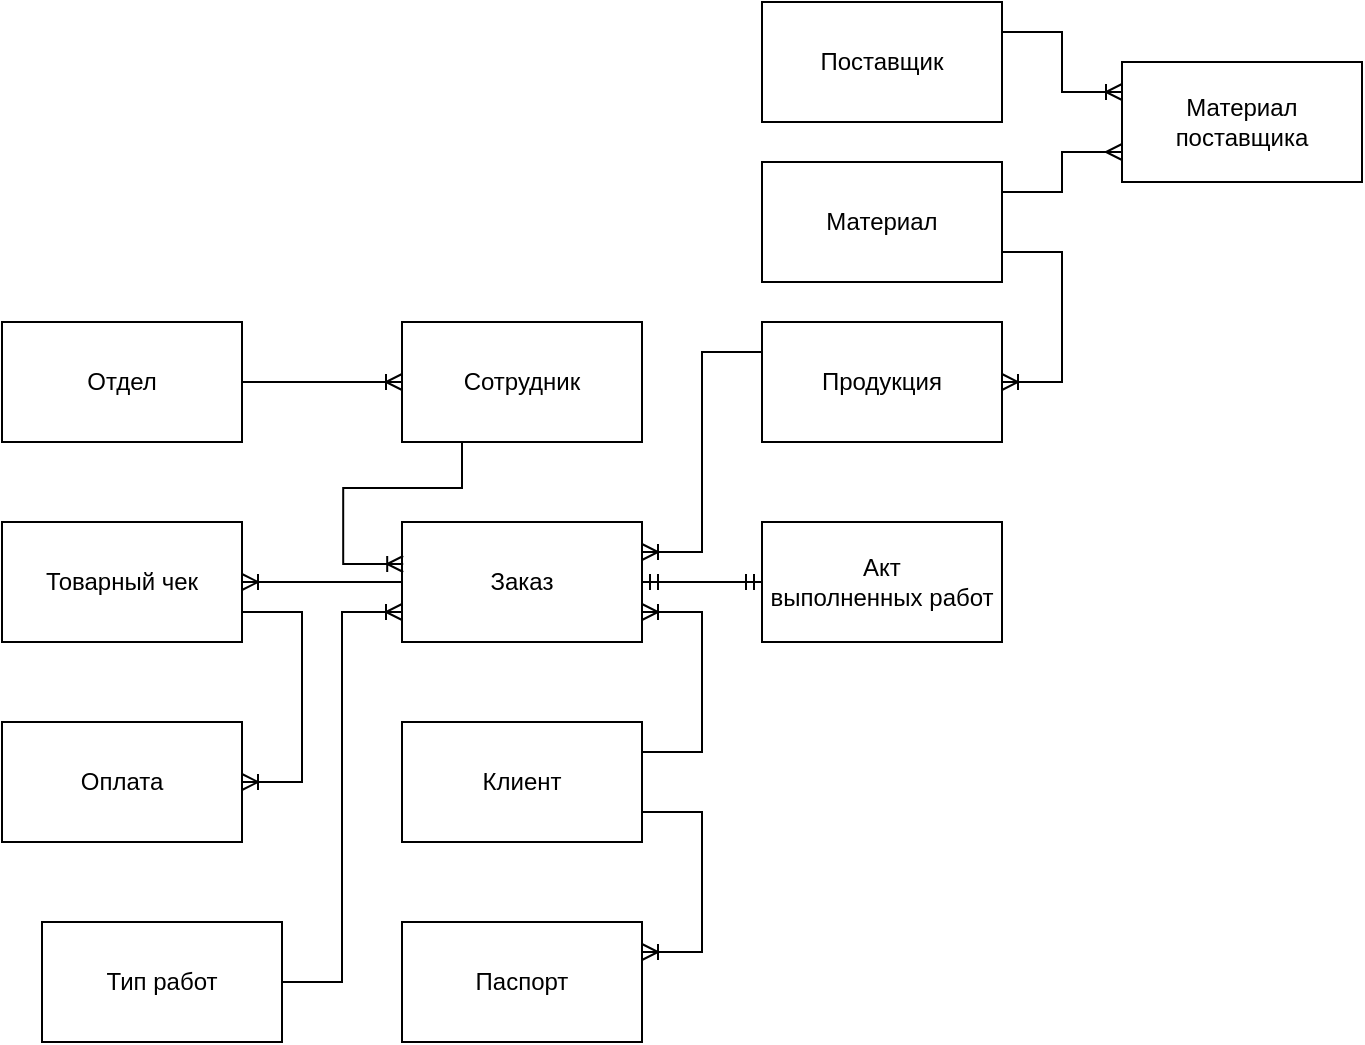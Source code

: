 <mxfile version="22.1.2" type="device" pages="2">
  <diagram name="Связи сущностей" id="IJYyaQ325oQp66S33IVo">
    <mxGraphModel dx="794" dy="519" grid="1" gridSize="10" guides="1" tooltips="1" connect="1" arrows="1" fold="1" page="1" pageScale="1" pageWidth="827" pageHeight="1169" math="0" shadow="0">
      <root>
        <mxCell id="0" />
        <mxCell id="1" parent="0" />
        <mxCell id="FAjpV0zjmE9rGCaD29yh-4" value="Продукция" style="rounded=0;whiteSpace=wrap;html=1;" parent="1" vertex="1">
          <mxGeometry x="460" y="240" width="120" height="60" as="geometry" />
        </mxCell>
        <mxCell id="FAjpV0zjmE9rGCaD29yh-5" value="Материал" style="whiteSpace=wrap;html=1;rounded=0;" parent="1" vertex="1">
          <mxGeometry x="460" y="160" width="120" height="60" as="geometry" />
        </mxCell>
        <mxCell id="FAjpV0zjmE9rGCaD29yh-8" value="Отдел" style="rounded=0;whiteSpace=wrap;html=1;" parent="1" vertex="1">
          <mxGeometry x="80" y="240" width="120" height="60" as="geometry" />
        </mxCell>
        <mxCell id="FAjpV0zjmE9rGCaD29yh-10" value="Клиент" style="rounded=0;whiteSpace=wrap;html=1;" parent="1" vertex="1">
          <mxGeometry x="280" y="440" width="120" height="60" as="geometry" />
        </mxCell>
        <mxCell id="FAjpV0zjmE9rGCaD29yh-11" value="Заказ" style="rounded=0;whiteSpace=wrap;html=1;" parent="1" vertex="1">
          <mxGeometry x="280" y="340" width="120" height="60" as="geometry" />
        </mxCell>
        <mxCell id="FAjpV0zjmE9rGCaD29yh-15" value="Товарный чек" style="rounded=0;whiteSpace=wrap;html=1;" parent="1" vertex="1">
          <mxGeometry x="80" y="340" width="120" height="60" as="geometry" />
        </mxCell>
        <mxCell id="FAjpV0zjmE9rGCaD29yh-49" value="Паспорт" style="whiteSpace=wrap;html=1;rounded=0;" parent="1" vertex="1">
          <mxGeometry x="280" y="540" width="120" height="60" as="geometry" />
        </mxCell>
        <mxCell id="FAjpV0zjmE9rGCaD29yh-51" value="Тип работ" style="rounded=0;whiteSpace=wrap;html=1;" parent="1" vertex="1">
          <mxGeometry x="100" y="540" width="120" height="60" as="geometry" />
        </mxCell>
        <mxCell id="FAjpV0zjmE9rGCaD29yh-53" value="Оплата" style="rounded=0;whiteSpace=wrap;html=1;" parent="1" vertex="1">
          <mxGeometry x="80" y="440" width="120" height="60" as="geometry" />
        </mxCell>
        <mxCell id="FAjpV0zjmE9rGCaD29yh-55" value="Акт&lt;br/&gt;выполненных работ" style="rounded=0;whiteSpace=wrap;html=1;" parent="1" vertex="1">
          <mxGeometry x="460" y="340" width="120" height="60" as="geometry" />
        </mxCell>
        <mxCell id="BstydjlNEn5npmCENUPN-2" value="" style="edgeStyle=entityRelationEdgeStyle;fontSize=12;html=1;endArrow=ERoneToMany;rounded=0;exitX=1;exitY=0.5;exitDx=0;exitDy=0;" parent="1" source="FAjpV0zjmE9rGCaD29yh-8" target="FAjpV0zjmE9rGCaD29yh-9" edge="1">
          <mxGeometry width="100" height="100" relative="1" as="geometry">
            <mxPoint x="220" y="290" as="sourcePoint" />
            <mxPoint x="240" y="280" as="targetPoint" />
          </mxGeometry>
        </mxCell>
        <mxCell id="BstydjlNEn5npmCENUPN-4" value="" style="edgeStyle=entityRelationEdgeStyle;fontSize=12;html=1;endArrow=ERoneToMany;rounded=0;entryX=1;entryY=0.75;entryDx=0;entryDy=0;exitX=1;exitY=0.25;exitDx=0;exitDy=0;" parent="1" source="FAjpV0zjmE9rGCaD29yh-10" target="FAjpV0zjmE9rGCaD29yh-11" edge="1">
          <mxGeometry width="100" height="100" relative="1" as="geometry">
            <mxPoint x="230" y="620" as="sourcePoint" />
            <mxPoint x="240" y="550" as="targetPoint" />
            <Array as="points">
              <mxPoint x="410" y="420" />
            </Array>
          </mxGeometry>
        </mxCell>
        <mxCell id="BstydjlNEn5npmCENUPN-5" value="" style="edgeStyle=entityRelationEdgeStyle;fontSize=12;html=1;endArrow=ERoneToMany;rounded=0;entryX=1;entryY=0.25;entryDx=0;entryDy=0;exitX=0;exitY=0.25;exitDx=0;exitDy=0;" parent="1" source="FAjpV0zjmE9rGCaD29yh-4" target="FAjpV0zjmE9rGCaD29yh-11" edge="1">
          <mxGeometry width="100" height="100" relative="1" as="geometry">
            <mxPoint x="500" y="520" as="sourcePoint" />
            <mxPoint x="600" y="420" as="targetPoint" />
          </mxGeometry>
        </mxCell>
        <mxCell id="BstydjlNEn5npmCENUPN-6" value="" style="edgeStyle=entityRelationEdgeStyle;fontSize=12;html=1;endArrow=ERmandOne;startArrow=ERmandOne;rounded=0;exitX=0;exitY=0.5;exitDx=0;exitDy=0;entryX=1;entryY=0.5;entryDx=0;entryDy=0;" parent="1" source="FAjpV0zjmE9rGCaD29yh-55" target="FAjpV0zjmE9rGCaD29yh-11" edge="1">
          <mxGeometry width="100" height="100" relative="1" as="geometry">
            <mxPoint x="530" y="520" as="sourcePoint" />
            <mxPoint x="630" y="420" as="targetPoint" />
          </mxGeometry>
        </mxCell>
        <mxCell id="BstydjlNEn5npmCENUPN-8" value="" style="edgeStyle=entityRelationEdgeStyle;fontSize=12;html=1;endArrow=ERoneToMany;rounded=0;exitX=1;exitY=0.5;exitDx=0;exitDy=0;entryX=0;entryY=0.75;entryDx=0;entryDy=0;" parent="1" source="FAjpV0zjmE9rGCaD29yh-51" target="FAjpV0zjmE9rGCaD29yh-11" edge="1">
          <mxGeometry width="100" height="100" relative="1" as="geometry">
            <mxPoint x="380" y="450" as="sourcePoint" />
            <mxPoint x="480" y="350" as="targetPoint" />
          </mxGeometry>
        </mxCell>
        <mxCell id="BstydjlNEn5npmCENUPN-9" value="" style="edgeStyle=entityRelationEdgeStyle;fontSize=12;html=1;endArrow=ERoneToMany;rounded=0;entryX=0.005;entryY=0.35;entryDx=0;entryDy=0;entryPerimeter=0;exitX=0;exitY=0.75;exitDx=0;exitDy=0;" parent="1" source="FAjpV0zjmE9rGCaD29yh-9" target="FAjpV0zjmE9rGCaD29yh-11" edge="1">
          <mxGeometry width="100" height="100" relative="1" as="geometry">
            <mxPoint x="250" y="310" as="sourcePoint" />
            <mxPoint x="270" y="340" as="targetPoint" />
          </mxGeometry>
        </mxCell>
        <mxCell id="FAjpV0zjmE9rGCaD29yh-9" value="Сотрудник" style="whiteSpace=wrap;html=1;rounded=0;" parent="1" vertex="1">
          <mxGeometry x="280" y="240" width="120" height="60" as="geometry" />
        </mxCell>
        <mxCell id="BstydjlNEn5npmCENUPN-11" value="" style="edgeStyle=entityRelationEdgeStyle;fontSize=12;html=1;endArrow=ERoneToMany;rounded=0;exitX=0;exitY=0.5;exitDx=0;exitDy=0;entryX=1;entryY=0.5;entryDx=0;entryDy=0;" parent="1" source="FAjpV0zjmE9rGCaD29yh-11" target="FAjpV0zjmE9rGCaD29yh-15" edge="1">
          <mxGeometry width="100" height="100" relative="1" as="geometry">
            <mxPoint x="340" y="450" as="sourcePoint" />
            <mxPoint x="440" y="350" as="targetPoint" />
          </mxGeometry>
        </mxCell>
        <mxCell id="BstydjlNEn5npmCENUPN-13" value="" style="edgeStyle=entityRelationEdgeStyle;fontSize=12;html=1;endArrow=ERoneToMany;rounded=0;entryX=1;entryY=0.5;entryDx=0;entryDy=0;exitX=1;exitY=0.75;exitDx=0;exitDy=0;" parent="1" source="FAjpV0zjmE9rGCaD29yh-15" target="FAjpV0zjmE9rGCaD29yh-53" edge="1">
          <mxGeometry width="100" height="100" relative="1" as="geometry">
            <mxPoint x="260" y="410" as="sourcePoint" />
            <mxPoint x="440" y="350" as="targetPoint" />
          </mxGeometry>
        </mxCell>
        <mxCell id="omTnwAkJHs1T7_qN76oC-1" value="Материал поставщика" style="whiteSpace=wrap;html=1;rounded=0;" parent="1" vertex="1">
          <mxGeometry x="640" y="110" width="120" height="60" as="geometry" />
        </mxCell>
        <mxCell id="omTnwAkJHs1T7_qN76oC-2" value="Поставщик" style="whiteSpace=wrap;html=1;rounded=0;" parent="1" vertex="1">
          <mxGeometry x="460" y="80" width="120" height="60" as="geometry" />
        </mxCell>
        <mxCell id="omTnwAkJHs1T7_qN76oC-3" value="" style="edgeStyle=entityRelationEdgeStyle;fontSize=12;html=1;endArrow=ERoneToMany;rounded=0;exitX=1;exitY=0.25;exitDx=0;exitDy=0;entryX=0;entryY=0.25;entryDx=0;entryDy=0;" parent="1" source="omTnwAkJHs1T7_qN76oC-2" target="omTnwAkJHs1T7_qN76oC-1" edge="1">
          <mxGeometry width="100" height="100" relative="1" as="geometry">
            <mxPoint x="640" y="330" as="sourcePoint" />
            <mxPoint x="740" y="230" as="targetPoint" />
          </mxGeometry>
        </mxCell>
        <mxCell id="omTnwAkJHs1T7_qN76oC-4" value="" style="edgeStyle=entityRelationEdgeStyle;fontSize=12;html=1;endArrow=ERmany;rounded=0;exitX=1;exitY=0.25;exitDx=0;exitDy=0;entryX=0;entryY=0.75;entryDx=0;entryDy=0;" parent="1" source="FAjpV0zjmE9rGCaD29yh-5" target="omTnwAkJHs1T7_qN76oC-1" edge="1">
          <mxGeometry width="100" height="100" relative="1" as="geometry">
            <mxPoint x="650" y="330" as="sourcePoint" />
            <mxPoint x="750" y="230" as="targetPoint" />
          </mxGeometry>
        </mxCell>
        <mxCell id="omTnwAkJHs1T7_qN76oC-5" value="" style="edgeStyle=entityRelationEdgeStyle;fontSize=12;html=1;endArrow=ERoneToMany;rounded=0;exitX=1;exitY=0.75;exitDx=0;exitDy=0;entryX=1;entryY=0.5;entryDx=0;entryDy=0;" parent="1" source="FAjpV0zjmE9rGCaD29yh-5" target="FAjpV0zjmE9rGCaD29yh-4" edge="1">
          <mxGeometry width="100" height="100" relative="1" as="geometry">
            <mxPoint x="390" y="280" as="sourcePoint" />
            <mxPoint x="490" y="180" as="targetPoint" />
          </mxGeometry>
        </mxCell>
        <mxCell id="naisuZYBUeyroRseqKk3-1" value="" style="edgeStyle=entityRelationEdgeStyle;fontSize=12;html=1;endArrow=ERoneToMany;rounded=0;exitX=1;exitY=0.75;exitDx=0;exitDy=0;entryX=1;entryY=0.25;entryDx=0;entryDy=0;" parent="1" source="FAjpV0zjmE9rGCaD29yh-10" target="FAjpV0zjmE9rGCaD29yh-49" edge="1">
          <mxGeometry width="100" height="100" relative="1" as="geometry">
            <mxPoint x="360" y="440" as="sourcePoint" />
            <mxPoint x="460" y="340" as="targetPoint" />
          </mxGeometry>
        </mxCell>
      </root>
    </mxGraphModel>
  </diagram>
  <diagram id="6VzXadO-pP5H8V-UXrB6" name="Связи">
    <mxGraphModel dx="1444" dy="944" grid="1" gridSize="10" guides="1" tooltips="1" connect="1" arrows="1" fold="1" page="1" pageScale="1" pageWidth="827" pageHeight="1169" math="0" shadow="0">
      <root>
        <mxCell id="0" />
        <mxCell id="1" parent="0" />
        <mxCell id="yatfkG_KyQF5xPxjLSOo-76" value="" style="group;fontColor=#000000;fontSize=13;fontFamily=Times New Roman;" parent="1" vertex="1" connectable="0">
          <mxGeometry x="790" y="560" width="160" height="220" as="geometry" />
        </mxCell>
        <mxCell id="yatfkG_KyQF5xPxjLSOo-77" value="Продукция" style="shape=table;startSize=30;container=1;collapsible=1;childLayout=tableLayout;fixedRows=1;rowLines=0;fontStyle=1;align=center;resizeLast=1;html=1;fontSize=13;enumerate=0;fontColor=#000000;fontFamily=Times New Roman;" parent="yatfkG_KyQF5xPxjLSOo-76" vertex="1">
          <mxGeometry width="160" height="220" as="geometry" />
        </mxCell>
        <mxCell id="yatfkG_KyQF5xPxjLSOo-78" value="" style="shape=tableRow;horizontal=0;startSize=0;swimlaneHead=0;swimlaneBody=0;fillColor=none;collapsible=0;dropTarget=0;points=[[0,0.5],[1,0.5]];portConstraint=eastwest;top=0;left=0;right=0;bottom=1;fontSize=13;fontColor=#000000;fontFamily=Times New Roman;" parent="yatfkG_KyQF5xPxjLSOo-77" vertex="1">
          <mxGeometry y="30" width="160" height="30" as="geometry" />
        </mxCell>
        <mxCell id="yatfkG_KyQF5xPxjLSOo-79" value="PK" style="shape=partialRectangle;connectable=0;fillColor=none;top=0;left=0;bottom=0;right=0;fontStyle=1;overflow=hidden;whiteSpace=wrap;html=1;fontSize=13;fontColor=#000000;fontFamily=Times New Roman;" parent="yatfkG_KyQF5xPxjLSOo-78" vertex="1">
          <mxGeometry width="30" height="30" as="geometry">
            <mxRectangle width="30" height="30" as="alternateBounds" />
          </mxGeometry>
        </mxCell>
        <mxCell id="yatfkG_KyQF5xPxjLSOo-80" value="ID" style="shape=partialRectangle;connectable=0;fillColor=none;top=0;left=0;bottom=0;right=0;align=left;spacingLeft=6;fontStyle=5;overflow=hidden;whiteSpace=wrap;html=1;fontSize=13;fontColor=#000000;fontFamily=Times New Roman;" parent="yatfkG_KyQF5xPxjLSOo-78" vertex="1">
          <mxGeometry x="30" width="130" height="30" as="geometry">
            <mxRectangle width="130" height="30" as="alternateBounds" />
          </mxGeometry>
        </mxCell>
        <mxCell id="yatfkG_KyQF5xPxjLSOo-81" value="" style="shape=tableRow;horizontal=0;startSize=0;swimlaneHead=0;swimlaneBody=0;fillColor=none;collapsible=0;dropTarget=0;points=[[0,0.5],[1,0.5]];portConstraint=eastwest;top=0;left=0;right=0;bottom=0;fontSize=13;fontColor=#000000;fontFamily=Times New Roman;" parent="yatfkG_KyQF5xPxjLSOo-77" vertex="1">
          <mxGeometry y="60" width="160" height="30" as="geometry" />
        </mxCell>
        <mxCell id="yatfkG_KyQF5xPxjLSOo-82" value="" style="shape=partialRectangle;connectable=0;fillColor=none;top=0;left=0;bottom=0;right=0;editable=1;overflow=hidden;whiteSpace=wrap;html=1;fontSize=13;fontColor=#000000;fontFamily=Times New Roman;" parent="yatfkG_KyQF5xPxjLSOo-81" vertex="1">
          <mxGeometry width="30" height="30" as="geometry">
            <mxRectangle width="30" height="30" as="alternateBounds" />
          </mxGeometry>
        </mxCell>
        <mxCell id="yatfkG_KyQF5xPxjLSOo-83" value="Наименование" style="shape=partialRectangle;connectable=0;fillColor=none;top=0;left=0;bottom=0;right=0;align=left;spacingLeft=6;overflow=hidden;whiteSpace=wrap;html=1;fontSize=13;fontColor=#000000;fontFamily=Times New Roman;" parent="yatfkG_KyQF5xPxjLSOo-81" vertex="1">
          <mxGeometry x="30" width="130" height="30" as="geometry">
            <mxRectangle width="130" height="30" as="alternateBounds" />
          </mxGeometry>
        </mxCell>
        <mxCell id="yatfkG_KyQF5xPxjLSOo-84" value="" style="shape=tableRow;horizontal=0;startSize=0;swimlaneHead=0;swimlaneBody=0;fillColor=none;collapsible=0;dropTarget=0;points=[[0,0.5],[1,0.5]];portConstraint=eastwest;top=0;left=0;right=0;bottom=0;fontSize=13;fontColor=#000000;fontFamily=Times New Roman;" parent="yatfkG_KyQF5xPxjLSOo-77" vertex="1">
          <mxGeometry y="90" width="160" height="30" as="geometry" />
        </mxCell>
        <mxCell id="yatfkG_KyQF5xPxjLSOo-85" value="" style="shape=partialRectangle;connectable=0;fillColor=none;top=0;left=0;bottom=0;right=0;editable=1;overflow=hidden;whiteSpace=wrap;html=1;fontSize=13;fontColor=#000000;fontFamily=Times New Roman;" parent="yatfkG_KyQF5xPxjLSOo-84" vertex="1">
          <mxGeometry width="30" height="30" as="geometry">
            <mxRectangle width="30" height="30" as="alternateBounds" />
          </mxGeometry>
        </mxCell>
        <mxCell id="yatfkG_KyQF5xPxjLSOo-86" value="Номер" style="shape=partialRectangle;connectable=0;fillColor=none;top=0;left=0;bottom=0;right=0;align=left;spacingLeft=6;overflow=hidden;whiteSpace=wrap;html=1;fontSize=13;fontColor=#000000;fontFamily=Times New Roman;" parent="yatfkG_KyQF5xPxjLSOo-84" vertex="1">
          <mxGeometry x="30" width="130" height="30" as="geometry">
            <mxRectangle width="130" height="30" as="alternateBounds" />
          </mxGeometry>
        </mxCell>
        <mxCell id="yatfkG_KyQF5xPxjLSOo-87" value="" style="shape=tableRow;horizontal=0;startSize=0;swimlaneHead=0;swimlaneBody=0;fillColor=none;collapsible=0;dropTarget=0;points=[[0,0.5],[1,0.5]];portConstraint=eastwest;top=0;left=0;right=0;bottom=0;fontSize=13;fontColor=#000000;fontFamily=Times New Roman;" parent="yatfkG_KyQF5xPxjLSOo-77" vertex="1">
          <mxGeometry y="120" width="160" height="40" as="geometry" />
        </mxCell>
        <mxCell id="yatfkG_KyQF5xPxjLSOo-88" value="" style="shape=partialRectangle;connectable=0;fillColor=none;top=0;left=0;bottom=0;right=0;editable=1;overflow=hidden;whiteSpace=wrap;html=1;fontSize=13;fontColor=#000000;fontFamily=Times New Roman;" parent="yatfkG_KyQF5xPxjLSOo-87" vertex="1">
          <mxGeometry width="30" height="40" as="geometry">
            <mxRectangle width="30" height="40" as="alternateBounds" />
          </mxGeometry>
        </mxCell>
        <mxCell id="yatfkG_KyQF5xPxjLSOo-89" value="Тип&lt;br style=&quot;font-size: 13px;&quot;&gt;продукции" style="shape=partialRectangle;connectable=0;fillColor=none;top=0;left=0;bottom=0;right=0;align=left;spacingLeft=6;overflow=hidden;whiteSpace=wrap;html=1;fontSize=13;fontColor=#000000;fontFamily=Times New Roman;" parent="yatfkG_KyQF5xPxjLSOo-87" vertex="1">
          <mxGeometry x="30" width="130" height="40" as="geometry">
            <mxRectangle width="130" height="40" as="alternateBounds" />
          </mxGeometry>
        </mxCell>
        <mxCell id="yatfkG_KyQF5xPxjLSOo-90" value="" style="shape=tableRow;horizontal=0;startSize=0;swimlaneHead=0;swimlaneBody=0;fillColor=none;collapsible=0;dropTarget=0;points=[[0,0.5],[1,0.5]];portConstraint=eastwest;top=0;left=0;right=0;bottom=0;fontSize=13;fontColor=#000000;fontFamily=Times New Roman;" parent="yatfkG_KyQF5xPxjLSOo-76" vertex="1">
          <mxGeometry y="160" width="160" height="30" as="geometry" />
        </mxCell>
        <mxCell id="yatfkG_KyQF5xPxjLSOo-91" value="" style="shape=partialRectangle;connectable=0;fillColor=none;top=0;left=0;bottom=0;right=0;editable=1;overflow=hidden;whiteSpace=wrap;html=1;fontSize=13;fontColor=#000000;fontFamily=Times New Roman;" parent="yatfkG_KyQF5xPxjLSOo-90" vertex="1">
          <mxGeometry width="30" height="30" as="geometry">
            <mxRectangle width="30" height="30" as="alternateBounds" />
          </mxGeometry>
        </mxCell>
        <mxCell id="yatfkG_KyQF5xPxjLSOo-92" value="ID_материал" style="shape=partialRectangle;connectable=0;fillColor=none;top=0;left=0;bottom=0;right=0;align=left;spacingLeft=6;overflow=hidden;whiteSpace=wrap;html=1;fontSize=13;fontColor=#000000;fontFamily=Times New Roman;" parent="yatfkG_KyQF5xPxjLSOo-90" vertex="1">
          <mxGeometry x="30" width="130" height="30" as="geometry">
            <mxRectangle width="130" height="30" as="alternateBounds" />
          </mxGeometry>
        </mxCell>
        <mxCell id="yatfkG_KyQF5xPxjLSOo-93" value="" style="shape=tableRow;horizontal=0;startSize=0;swimlaneHead=0;swimlaneBody=0;fillColor=none;collapsible=0;dropTarget=0;points=[[0,0.5],[1,0.5]];portConstraint=eastwest;top=0;left=0;right=0;bottom=0;fontSize=13;fontColor=#000000;fontFamily=Times New Roman;" parent="yatfkG_KyQF5xPxjLSOo-76" vertex="1">
          <mxGeometry y="190" width="160" height="30" as="geometry" />
        </mxCell>
        <mxCell id="yatfkG_KyQF5xPxjLSOo-94" value="" style="shape=partialRectangle;connectable=0;fillColor=none;top=0;left=0;bottom=0;right=0;editable=1;overflow=hidden;whiteSpace=wrap;html=1;fontSize=13;fontColor=#000000;fontFamily=Times New Roman;" parent="yatfkG_KyQF5xPxjLSOo-93" vertex="1">
          <mxGeometry width="30" height="30" as="geometry">
            <mxRectangle width="30" height="30" as="alternateBounds" />
          </mxGeometry>
        </mxCell>
        <mxCell id="yatfkG_KyQF5xPxjLSOo-95" value="Цена" style="shape=partialRectangle;connectable=0;fillColor=none;top=0;left=0;bottom=0;right=0;align=left;spacingLeft=6;overflow=hidden;whiteSpace=wrap;html=1;fontSize=13;fontColor=#000000;fontFamily=Times New Roman;" parent="yatfkG_KyQF5xPxjLSOo-93" vertex="1">
          <mxGeometry x="30" width="130" height="30" as="geometry">
            <mxRectangle width="130" height="30" as="alternateBounds" />
          </mxGeometry>
        </mxCell>
        <mxCell id="yatfkG_KyQF5xPxjLSOo-96" value="Материал" style="shape=table;startSize=30;container=1;collapsible=1;childLayout=tableLayout;fixedRows=1;rowLines=0;fontStyle=1;align=center;resizeLast=1;html=1;fontSize=13;fontColor=#000000;fontFamily=Times New Roman;" parent="1" vertex="1">
          <mxGeometry x="790" y="820" width="160.0" height="130" as="geometry" />
        </mxCell>
        <mxCell id="yatfkG_KyQF5xPxjLSOo-97" value="" style="shape=tableRow;horizontal=0;startSize=0;swimlaneHead=0;swimlaneBody=0;fillColor=none;collapsible=0;dropTarget=0;points=[[0,0.5],[1,0.5]];portConstraint=eastwest;top=0;left=0;right=0;bottom=1;fontSize=13;fontColor=#000000;fontFamily=Times New Roman;" parent="yatfkG_KyQF5xPxjLSOo-96" vertex="1">
          <mxGeometry y="30" width="160.0" height="30" as="geometry" />
        </mxCell>
        <mxCell id="yatfkG_KyQF5xPxjLSOo-98" value="PK" style="shape=partialRectangle;connectable=0;fillColor=none;top=0;left=0;bottom=0;right=0;fontStyle=1;overflow=hidden;whiteSpace=wrap;html=1;fontSize=13;fontColor=#000000;fontFamily=Times New Roman;" parent="yatfkG_KyQF5xPxjLSOo-97" vertex="1">
          <mxGeometry width="30" height="30" as="geometry">
            <mxRectangle width="30" height="30" as="alternateBounds" />
          </mxGeometry>
        </mxCell>
        <mxCell id="yatfkG_KyQF5xPxjLSOo-99" value="ID_материал" style="shape=partialRectangle;connectable=0;fillColor=none;top=0;left=0;bottom=0;right=0;align=left;spacingLeft=6;fontStyle=5;overflow=hidden;whiteSpace=wrap;html=1;fontSize=13;fontColor=#000000;fontFamily=Times New Roman;" parent="yatfkG_KyQF5xPxjLSOo-97" vertex="1">
          <mxGeometry x="30" width="130.0" height="30" as="geometry">
            <mxRectangle width="130.0" height="30" as="alternateBounds" />
          </mxGeometry>
        </mxCell>
        <mxCell id="yatfkG_KyQF5xPxjLSOo-100" value="" style="shape=tableRow;horizontal=0;startSize=0;swimlaneHead=0;swimlaneBody=0;fillColor=none;collapsible=0;dropTarget=0;points=[[0,0.5],[1,0.5]];portConstraint=eastwest;top=0;left=0;right=0;bottom=0;fontSize=13;fontColor=#000000;fontFamily=Times New Roman;" parent="yatfkG_KyQF5xPxjLSOo-96" vertex="1">
          <mxGeometry y="60" width="160.0" height="30" as="geometry" />
        </mxCell>
        <mxCell id="yatfkG_KyQF5xPxjLSOo-101" value="" style="shape=partialRectangle;connectable=0;fillColor=none;top=0;left=0;bottom=0;right=0;editable=1;overflow=hidden;whiteSpace=wrap;html=1;fontSize=13;fontColor=#000000;fontFamily=Times New Roman;" parent="yatfkG_KyQF5xPxjLSOo-100" vertex="1">
          <mxGeometry width="30" height="30" as="geometry">
            <mxRectangle width="30" height="30" as="alternateBounds" />
          </mxGeometry>
        </mxCell>
        <mxCell id="yatfkG_KyQF5xPxjLSOo-102" value="Наименование" style="shape=partialRectangle;connectable=0;fillColor=none;top=0;left=0;bottom=0;right=0;align=left;spacingLeft=6;overflow=hidden;whiteSpace=wrap;html=1;fontSize=13;fontColor=#000000;fontFamily=Times New Roman;" parent="yatfkG_KyQF5xPxjLSOo-100" vertex="1">
          <mxGeometry x="30" width="130.0" height="30" as="geometry">
            <mxRectangle width="130.0" height="30" as="alternateBounds" />
          </mxGeometry>
        </mxCell>
        <mxCell id="yatfkG_KyQF5xPxjLSOo-103" value="" style="shape=tableRow;horizontal=0;startSize=0;swimlaneHead=0;swimlaneBody=0;fillColor=none;collapsible=0;dropTarget=0;points=[[0,0.5],[1,0.5]];portConstraint=eastwest;top=0;left=0;right=0;bottom=0;fontSize=13;fontColor=#000000;fontFamily=Times New Roman;" parent="yatfkG_KyQF5xPxjLSOo-96" vertex="1">
          <mxGeometry y="90" width="160.0" height="40" as="geometry" />
        </mxCell>
        <mxCell id="yatfkG_KyQF5xPxjLSOo-104" value="" style="shape=partialRectangle;connectable=0;fillColor=none;top=0;left=0;bottom=0;right=0;editable=1;overflow=hidden;whiteSpace=wrap;html=1;fontSize=13;fontColor=#000000;fontFamily=Times New Roman;" parent="yatfkG_KyQF5xPxjLSOo-103" vertex="1">
          <mxGeometry width="30" height="40" as="geometry">
            <mxRectangle width="30" height="40" as="alternateBounds" />
          </mxGeometry>
        </mxCell>
        <mxCell id="yatfkG_KyQF5xPxjLSOo-105" value="Тип материала" style="shape=partialRectangle;connectable=0;fillColor=none;top=0;left=0;bottom=0;right=0;align=left;spacingLeft=6;overflow=hidden;whiteSpace=wrap;html=1;fontSize=13;fontColor=#000000;fontFamily=Times New Roman;" parent="yatfkG_KyQF5xPxjLSOo-103" vertex="1">
          <mxGeometry x="30" width="130.0" height="40" as="geometry">
            <mxRectangle width="130.0" height="40" as="alternateBounds" />
          </mxGeometry>
        </mxCell>
        <mxCell id="yatfkG_KyQF5xPxjLSOo-106" value="Отдел" style="shape=table;startSize=30;container=1;collapsible=1;childLayout=tableLayout;fixedRows=1;rowLines=0;fontStyle=1;align=center;resizeLast=1;html=1;fontSize=13;fontColor=#000000;fontFamily=Times New Roman;" parent="1" vertex="1">
          <mxGeometry x="120" y="790" width="200" height="160" as="geometry" />
        </mxCell>
        <mxCell id="yatfkG_KyQF5xPxjLSOo-107" value="" style="shape=tableRow;horizontal=0;startSize=0;swimlaneHead=0;swimlaneBody=0;fillColor=none;collapsible=0;dropTarget=0;points=[[0,0.5],[1,0.5]];portConstraint=eastwest;top=0;left=0;right=0;bottom=1;fontSize=13;fontColor=#000000;fontFamily=Times New Roman;" parent="yatfkG_KyQF5xPxjLSOo-106" vertex="1">
          <mxGeometry y="30" width="200" height="30" as="geometry" />
        </mxCell>
        <mxCell id="yatfkG_KyQF5xPxjLSOo-108" value="PK" style="shape=partialRectangle;connectable=0;fillColor=none;top=0;left=0;bottom=0;right=0;fontStyle=1;overflow=hidden;whiteSpace=wrap;html=1;fontSize=13;fontColor=#000000;fontFamily=Times New Roman;" parent="yatfkG_KyQF5xPxjLSOo-107" vertex="1">
          <mxGeometry width="30" height="30" as="geometry">
            <mxRectangle width="30" height="30" as="alternateBounds" />
          </mxGeometry>
        </mxCell>
        <mxCell id="yatfkG_KyQF5xPxjLSOo-109" value="ID_отдел" style="shape=partialRectangle;connectable=0;fillColor=none;top=0;left=0;bottom=0;right=0;align=left;spacingLeft=6;fontStyle=5;overflow=hidden;whiteSpace=wrap;html=1;fontSize=13;fontColor=#000000;fontFamily=Times New Roman;" parent="yatfkG_KyQF5xPxjLSOo-107" vertex="1">
          <mxGeometry x="30" width="170" height="30" as="geometry">
            <mxRectangle width="170" height="30" as="alternateBounds" />
          </mxGeometry>
        </mxCell>
        <mxCell id="yatfkG_KyQF5xPxjLSOo-110" value="" style="shape=tableRow;horizontal=0;startSize=0;swimlaneHead=0;swimlaneBody=0;fillColor=none;collapsible=0;dropTarget=0;points=[[0,0.5],[1,0.5]];portConstraint=eastwest;top=0;left=0;right=0;bottom=0;fontSize=13;fontColor=#000000;fontFamily=Times New Roman;" parent="yatfkG_KyQF5xPxjLSOo-106" vertex="1">
          <mxGeometry y="60" width="200" height="30" as="geometry" />
        </mxCell>
        <mxCell id="yatfkG_KyQF5xPxjLSOo-111" value="" style="shape=partialRectangle;connectable=0;fillColor=none;top=0;left=0;bottom=0;right=0;editable=1;overflow=hidden;whiteSpace=wrap;html=1;fontSize=13;fontColor=#000000;fontFamily=Times New Roman;" parent="yatfkG_KyQF5xPxjLSOo-110" vertex="1">
          <mxGeometry width="30" height="30" as="geometry">
            <mxRectangle width="30" height="30" as="alternateBounds" />
          </mxGeometry>
        </mxCell>
        <mxCell id="yatfkG_KyQF5xPxjLSOo-112" value="Наименование" style="shape=partialRectangle;connectable=0;fillColor=none;top=0;left=0;bottom=0;right=0;align=left;spacingLeft=6;overflow=hidden;whiteSpace=wrap;html=1;fontSize=13;fontColor=#000000;fontFamily=Times New Roman;" parent="yatfkG_KyQF5xPxjLSOo-110" vertex="1">
          <mxGeometry x="30" width="170" height="30" as="geometry">
            <mxRectangle width="170" height="30" as="alternateBounds" />
          </mxGeometry>
        </mxCell>
        <mxCell id="yatfkG_KyQF5xPxjLSOo-113" value="" style="shape=tableRow;horizontal=0;startSize=0;swimlaneHead=0;swimlaneBody=0;fillColor=none;collapsible=0;dropTarget=0;points=[[0,0.5],[1,0.5]];portConstraint=eastwest;top=0;left=0;right=0;bottom=0;fontSize=13;fontColor=#000000;fontFamily=Times New Roman;" parent="yatfkG_KyQF5xPxjLSOo-106" vertex="1">
          <mxGeometry y="90" width="200" height="30" as="geometry" />
        </mxCell>
        <mxCell id="yatfkG_KyQF5xPxjLSOo-114" value="" style="shape=partialRectangle;connectable=0;fillColor=none;top=0;left=0;bottom=0;right=0;editable=1;overflow=hidden;whiteSpace=wrap;html=1;fontSize=13;fontColor=#000000;fontFamily=Times New Roman;" parent="yatfkG_KyQF5xPxjLSOo-113" vertex="1">
          <mxGeometry width="30" height="30" as="geometry">
            <mxRectangle width="30" height="30" as="alternateBounds" />
          </mxGeometry>
        </mxCell>
        <mxCell id="yatfkG_KyQF5xPxjLSOo-115" value="Месторасположение" style="shape=partialRectangle;connectable=0;fillColor=none;top=0;left=0;bottom=0;right=0;align=left;spacingLeft=6;overflow=hidden;whiteSpace=wrap;html=1;fontSize=13;fontColor=#000000;fontFamily=Times New Roman;" parent="yatfkG_KyQF5xPxjLSOo-113" vertex="1">
          <mxGeometry x="30" width="170" height="30" as="geometry">
            <mxRectangle width="170" height="30" as="alternateBounds" />
          </mxGeometry>
        </mxCell>
        <mxCell id="yatfkG_KyQF5xPxjLSOo-116" value="" style="shape=tableRow;horizontal=0;startSize=0;swimlaneHead=0;swimlaneBody=0;fillColor=none;collapsible=0;dropTarget=0;points=[[0,0.5],[1,0.5]];portConstraint=eastwest;top=0;left=0;right=0;bottom=0;fontSize=13;fontColor=#000000;fontFamily=Times New Roman;" parent="yatfkG_KyQF5xPxjLSOo-106" vertex="1">
          <mxGeometry y="120" width="200" height="40" as="geometry" />
        </mxCell>
        <mxCell id="yatfkG_KyQF5xPxjLSOo-117" value="" style="shape=partialRectangle;connectable=0;fillColor=none;top=0;left=0;bottom=0;right=0;editable=1;overflow=hidden;whiteSpace=wrap;html=1;fontSize=13;fontColor=#000000;fontFamily=Times New Roman;" parent="yatfkG_KyQF5xPxjLSOo-116" vertex="1">
          <mxGeometry width="30" height="40" as="geometry">
            <mxRectangle width="30" height="40" as="alternateBounds" />
          </mxGeometry>
        </mxCell>
        <mxCell id="yatfkG_KyQF5xPxjLSOo-118" value="Контактное&lt;br style=&quot;font-size: 13px;&quot;&gt;данное" style="shape=partialRectangle;connectable=0;fillColor=none;top=0;left=0;bottom=0;right=0;align=left;spacingLeft=6;overflow=hidden;whiteSpace=wrap;html=1;fontSize=13;fontColor=#000000;fontFamily=Times New Roman;" parent="yatfkG_KyQF5xPxjLSOo-116" vertex="1">
          <mxGeometry x="30" width="170" height="40" as="geometry">
            <mxRectangle width="170" height="40" as="alternateBounds" />
          </mxGeometry>
        </mxCell>
        <mxCell id="yatfkG_KyQF5xPxjLSOo-119" value="" style="group;fontColor=#000000;fontSize=13;fontFamily=Times New Roman;" parent="1" vertex="1" connectable="0">
          <mxGeometry x="360" y="660" width="160" height="220" as="geometry" />
        </mxCell>
        <mxCell id="yatfkG_KyQF5xPxjLSOo-120" value="Сотрудник" style="shape=table;startSize=30;container=1;collapsible=1;childLayout=tableLayout;fixedRows=1;rowLines=0;fontStyle=1;align=center;resizeLast=1;html=1;fontSize=13;fontColor=#000000;fontFamily=Times New Roman;" parent="yatfkG_KyQF5xPxjLSOo-119" vertex="1">
          <mxGeometry width="160" height="220" as="geometry" />
        </mxCell>
        <mxCell id="yatfkG_KyQF5xPxjLSOo-121" value="" style="shape=tableRow;horizontal=0;startSize=0;swimlaneHead=0;swimlaneBody=0;fillColor=none;collapsible=0;dropTarget=0;points=[[0,0.5],[1,0.5]];portConstraint=eastwest;top=0;left=0;right=0;bottom=1;fontSize=13;fontColor=#000000;fontFamily=Times New Roman;" parent="yatfkG_KyQF5xPxjLSOo-120" vertex="1">
          <mxGeometry y="30" width="160" height="30" as="geometry" />
        </mxCell>
        <mxCell id="yatfkG_KyQF5xPxjLSOo-122" value="PK" style="shape=partialRectangle;connectable=0;fillColor=none;top=0;left=0;bottom=0;right=0;fontStyle=1;overflow=hidden;whiteSpace=wrap;html=1;fontSize=13;fontColor=#000000;fontFamily=Times New Roman;" parent="yatfkG_KyQF5xPxjLSOo-121" vertex="1">
          <mxGeometry width="30" height="30" as="geometry">
            <mxRectangle width="30" height="30" as="alternateBounds" />
          </mxGeometry>
        </mxCell>
        <mxCell id="yatfkG_KyQF5xPxjLSOo-123" value="ID_сотрудник" style="shape=partialRectangle;connectable=0;fillColor=none;top=0;left=0;bottom=0;right=0;align=left;spacingLeft=6;fontStyle=5;overflow=hidden;whiteSpace=wrap;html=1;fontSize=13;fontColor=#000000;fontFamily=Times New Roman;" parent="yatfkG_KyQF5xPxjLSOo-121" vertex="1">
          <mxGeometry x="30" width="130" height="30" as="geometry">
            <mxRectangle width="130" height="30" as="alternateBounds" />
          </mxGeometry>
        </mxCell>
        <mxCell id="yatfkG_KyQF5xPxjLSOo-124" value="" style="shape=tableRow;horizontal=0;startSize=0;swimlaneHead=0;swimlaneBody=0;fillColor=none;collapsible=0;dropTarget=0;points=[[0,0.5],[1,0.5]];portConstraint=eastwest;top=0;left=0;right=0;bottom=0;fontSize=13;fontColor=#000000;fontFamily=Times New Roman;" parent="yatfkG_KyQF5xPxjLSOo-120" vertex="1">
          <mxGeometry y="60" width="160" height="30" as="geometry" />
        </mxCell>
        <mxCell id="yatfkG_KyQF5xPxjLSOo-125" value="" style="shape=partialRectangle;connectable=0;fillColor=none;top=0;left=0;bottom=0;right=0;editable=1;overflow=hidden;whiteSpace=wrap;html=1;fontSize=13;fontColor=#000000;fontFamily=Times New Roman;" parent="yatfkG_KyQF5xPxjLSOo-124" vertex="1">
          <mxGeometry width="30" height="30" as="geometry">
            <mxRectangle width="30" height="30" as="alternateBounds" />
          </mxGeometry>
        </mxCell>
        <mxCell id="yatfkG_KyQF5xPxjLSOo-126" value="Фамилия" style="shape=partialRectangle;connectable=0;fillColor=none;top=0;left=0;bottom=0;right=0;align=left;spacingLeft=6;overflow=hidden;whiteSpace=wrap;html=1;fontSize=13;fontColor=#000000;fontFamily=Times New Roman;" parent="yatfkG_KyQF5xPxjLSOo-124" vertex="1">
          <mxGeometry x="30" width="130" height="30" as="geometry">
            <mxRectangle width="130" height="30" as="alternateBounds" />
          </mxGeometry>
        </mxCell>
        <mxCell id="yatfkG_KyQF5xPxjLSOo-127" value="" style="shape=tableRow;horizontal=0;startSize=0;swimlaneHead=0;swimlaneBody=0;fillColor=none;collapsible=0;dropTarget=0;points=[[0,0.5],[1,0.5]];portConstraint=eastwest;top=0;left=0;right=0;bottom=0;fontSize=13;fontColor=#000000;fontFamily=Times New Roman;" parent="yatfkG_KyQF5xPxjLSOo-120" vertex="1">
          <mxGeometry y="90" width="160" height="30" as="geometry" />
        </mxCell>
        <mxCell id="yatfkG_KyQF5xPxjLSOo-128" value="" style="shape=partialRectangle;connectable=0;fillColor=none;top=0;left=0;bottom=0;right=0;editable=1;overflow=hidden;whiteSpace=wrap;html=1;fontSize=13;fontColor=#000000;fontFamily=Times New Roman;" parent="yatfkG_KyQF5xPxjLSOo-127" vertex="1">
          <mxGeometry width="30" height="30" as="geometry">
            <mxRectangle width="30" height="30" as="alternateBounds" />
          </mxGeometry>
        </mxCell>
        <mxCell id="yatfkG_KyQF5xPxjLSOo-129" value="Имя" style="shape=partialRectangle;connectable=0;fillColor=none;top=0;left=0;bottom=0;right=0;align=left;spacingLeft=6;overflow=hidden;whiteSpace=wrap;html=1;fontSize=13;fontColor=#000000;fontFamily=Times New Roman;" parent="yatfkG_KyQF5xPxjLSOo-127" vertex="1">
          <mxGeometry x="30" width="130" height="30" as="geometry">
            <mxRectangle width="130" height="30" as="alternateBounds" />
          </mxGeometry>
        </mxCell>
        <mxCell id="yatfkG_KyQF5xPxjLSOo-130" value="" style="shape=tableRow;horizontal=0;startSize=0;swimlaneHead=0;swimlaneBody=0;fillColor=none;collapsible=0;dropTarget=0;points=[[0,0.5],[1,0.5]];portConstraint=eastwest;top=0;left=0;right=0;bottom=0;fontSize=13;fontColor=#000000;fontFamily=Times New Roman;" parent="yatfkG_KyQF5xPxjLSOo-120" vertex="1">
          <mxGeometry y="120" width="160" height="40" as="geometry" />
        </mxCell>
        <mxCell id="yatfkG_KyQF5xPxjLSOo-131" value="" style="shape=partialRectangle;connectable=0;fillColor=none;top=0;left=0;bottom=0;right=0;editable=1;overflow=hidden;whiteSpace=wrap;html=1;fontSize=13;fontColor=#000000;fontFamily=Times New Roman;" parent="yatfkG_KyQF5xPxjLSOo-130" vertex="1">
          <mxGeometry width="30" height="40" as="geometry">
            <mxRectangle width="30" height="40" as="alternateBounds" />
          </mxGeometry>
        </mxCell>
        <mxCell id="yatfkG_KyQF5xPxjLSOo-132" value="Отчество" style="shape=partialRectangle;connectable=0;fillColor=none;top=0;left=0;bottom=0;right=0;align=left;spacingLeft=6;overflow=hidden;whiteSpace=wrap;html=1;fontSize=13;fontColor=#000000;fontFamily=Times New Roman;" parent="yatfkG_KyQF5xPxjLSOo-130" vertex="1">
          <mxGeometry x="30" width="130" height="40" as="geometry">
            <mxRectangle width="130" height="40" as="alternateBounds" />
          </mxGeometry>
        </mxCell>
        <mxCell id="yatfkG_KyQF5xPxjLSOo-133" value="" style="shape=tableRow;horizontal=0;startSize=0;swimlaneHead=0;swimlaneBody=0;fillColor=none;collapsible=0;dropTarget=0;points=[[0,0.5],[1,0.5]];portConstraint=eastwest;top=0;left=0;right=0;bottom=0;fontSize=13;fontColor=#000000;fontFamily=Times New Roman;" parent="yatfkG_KyQF5xPxjLSOo-119" vertex="1">
          <mxGeometry y="160" width="160" height="30" as="geometry" />
        </mxCell>
        <mxCell id="yatfkG_KyQF5xPxjLSOo-134" value="" style="shape=partialRectangle;connectable=0;fillColor=none;top=0;left=0;bottom=0;right=0;editable=1;overflow=hidden;whiteSpace=wrap;html=1;fontSize=13;fontColor=#000000;fontFamily=Times New Roman;" parent="yatfkG_KyQF5xPxjLSOo-133" vertex="1">
          <mxGeometry width="30" height="30" as="geometry">
            <mxRectangle width="30" height="30" as="alternateBounds" />
          </mxGeometry>
        </mxCell>
        <mxCell id="yatfkG_KyQF5xPxjLSOo-135" value="ID_отдел" style="shape=partialRectangle;connectable=0;fillColor=none;top=0;left=0;bottom=0;right=0;align=left;spacingLeft=6;overflow=hidden;whiteSpace=wrap;html=1;fontSize=13;fontColor=#000000;fontFamily=Times New Roman;" parent="yatfkG_KyQF5xPxjLSOo-133" vertex="1">
          <mxGeometry x="30" width="130" height="30" as="geometry">
            <mxRectangle width="130" height="30" as="alternateBounds" />
          </mxGeometry>
        </mxCell>
        <mxCell id="yatfkG_KyQF5xPxjLSOo-136" value="" style="shape=tableRow;horizontal=0;startSize=0;swimlaneHead=0;swimlaneBody=0;fillColor=none;collapsible=0;dropTarget=0;points=[[0,0.5],[1,0.5]];portConstraint=eastwest;top=0;left=0;right=0;bottom=0;fontSize=13;fontColor=#000000;fontFamily=Times New Roman;" parent="yatfkG_KyQF5xPxjLSOo-119" vertex="1">
          <mxGeometry y="190" width="160" height="30" as="geometry" />
        </mxCell>
        <mxCell id="yatfkG_KyQF5xPxjLSOo-137" value="" style="shape=partialRectangle;connectable=0;fillColor=none;top=0;left=0;bottom=0;right=0;editable=1;overflow=hidden;whiteSpace=wrap;html=1;fontSize=13;fontColor=#000000;fontFamily=Times New Roman;" parent="yatfkG_KyQF5xPxjLSOo-136" vertex="1">
          <mxGeometry width="30" height="30" as="geometry">
            <mxRectangle width="30" height="30" as="alternateBounds" />
          </mxGeometry>
        </mxCell>
        <mxCell id="yatfkG_KyQF5xPxjLSOo-138" value="Должность" style="shape=partialRectangle;connectable=0;fillColor=none;top=0;left=0;bottom=0;right=0;align=left;spacingLeft=6;overflow=hidden;whiteSpace=wrap;html=1;fontSize=13;fontColor=#000000;fontFamily=Times New Roman;" parent="yatfkG_KyQF5xPxjLSOo-136" vertex="1">
          <mxGeometry x="30" width="130" height="30" as="geometry">
            <mxRectangle width="130" height="30" as="alternateBounds" />
          </mxGeometry>
        </mxCell>
        <mxCell id="yatfkG_KyQF5xPxjLSOo-191" value="Тип работ" style="shape=table;startSize=30;container=1;collapsible=1;childLayout=tableLayout;fixedRows=1;rowLines=0;fontStyle=1;align=center;resizeLast=1;html=1;fontSize=13;fontColor=#000000;fontFamily=Times New Roman;" parent="1" vertex="1">
          <mxGeometry x="120" y="590" width="200" height="160" as="geometry" />
        </mxCell>
        <mxCell id="yatfkG_KyQF5xPxjLSOo-192" value="" style="shape=tableRow;horizontal=0;startSize=0;swimlaneHead=0;swimlaneBody=0;fillColor=none;collapsible=0;dropTarget=0;points=[[0,0.5],[1,0.5]];portConstraint=eastwest;top=0;left=0;right=0;bottom=1;fontSize=13;fontColor=#000000;fontFamily=Times New Roman;" parent="yatfkG_KyQF5xPxjLSOo-191" vertex="1">
          <mxGeometry y="30" width="200" height="30" as="geometry" />
        </mxCell>
        <mxCell id="yatfkG_KyQF5xPxjLSOo-193" value="PK" style="shape=partialRectangle;connectable=0;fillColor=none;top=0;left=0;bottom=0;right=0;fontStyle=1;overflow=hidden;whiteSpace=wrap;html=1;fontSize=13;fontColor=#000000;fontFamily=Times New Roman;" parent="yatfkG_KyQF5xPxjLSOo-192" vertex="1">
          <mxGeometry width="30" height="30" as="geometry">
            <mxRectangle width="30" height="30" as="alternateBounds" />
          </mxGeometry>
        </mxCell>
        <mxCell id="yatfkG_KyQF5xPxjLSOo-194" value="ID_ тип_работ" style="shape=partialRectangle;connectable=0;fillColor=none;top=0;left=0;bottom=0;right=0;align=left;spacingLeft=6;fontStyle=5;overflow=hidden;whiteSpace=wrap;html=1;fontSize=13;fontColor=#000000;fontFamily=Times New Roman;" parent="yatfkG_KyQF5xPxjLSOo-192" vertex="1">
          <mxGeometry x="30" width="170" height="30" as="geometry">
            <mxRectangle width="170" height="30" as="alternateBounds" />
          </mxGeometry>
        </mxCell>
        <mxCell id="yatfkG_KyQF5xPxjLSOo-195" value="" style="shape=tableRow;horizontal=0;startSize=0;swimlaneHead=0;swimlaneBody=0;fillColor=none;collapsible=0;dropTarget=0;points=[[0,0.5],[1,0.5]];portConstraint=eastwest;top=0;left=0;right=0;bottom=0;fontSize=13;fontColor=#000000;fontFamily=Times New Roman;" parent="yatfkG_KyQF5xPxjLSOo-191" vertex="1">
          <mxGeometry y="60" width="200" height="30" as="geometry" />
        </mxCell>
        <mxCell id="yatfkG_KyQF5xPxjLSOo-196" value="" style="shape=partialRectangle;connectable=0;fillColor=none;top=0;left=0;bottom=0;right=0;editable=1;overflow=hidden;whiteSpace=wrap;html=1;fontSize=13;fontColor=#000000;fontFamily=Times New Roman;" parent="yatfkG_KyQF5xPxjLSOo-195" vertex="1">
          <mxGeometry width="30" height="30" as="geometry">
            <mxRectangle width="30" height="30" as="alternateBounds" />
          </mxGeometry>
        </mxCell>
        <mxCell id="yatfkG_KyQF5xPxjLSOo-197" value="Наименование" style="shape=partialRectangle;connectable=0;fillColor=none;top=0;left=0;bottom=0;right=0;align=left;spacingLeft=6;overflow=hidden;whiteSpace=wrap;html=1;fontSize=13;fontColor=#000000;fontFamily=Times New Roman;" parent="yatfkG_KyQF5xPxjLSOo-195" vertex="1">
          <mxGeometry x="30" width="170" height="30" as="geometry">
            <mxRectangle width="170" height="30" as="alternateBounds" />
          </mxGeometry>
        </mxCell>
        <mxCell id="yatfkG_KyQF5xPxjLSOo-198" value="" style="shape=tableRow;horizontal=0;startSize=0;swimlaneHead=0;swimlaneBody=0;fillColor=none;collapsible=0;dropTarget=0;points=[[0,0.5],[1,0.5]];portConstraint=eastwest;top=0;left=0;right=0;bottom=0;fontSize=13;fontColor=#000000;fontFamily=Times New Roman;" parent="yatfkG_KyQF5xPxjLSOo-191" vertex="1">
          <mxGeometry y="90" width="200" height="30" as="geometry" />
        </mxCell>
        <mxCell id="yatfkG_KyQF5xPxjLSOo-199" value="" style="shape=partialRectangle;connectable=0;fillColor=none;top=0;left=0;bottom=0;right=0;editable=1;overflow=hidden;whiteSpace=wrap;html=1;fontSize=13;fontColor=#000000;fontFamily=Times New Roman;" parent="yatfkG_KyQF5xPxjLSOo-198" vertex="1">
          <mxGeometry width="30" height="30" as="geometry">
            <mxRectangle width="30" height="30" as="alternateBounds" />
          </mxGeometry>
        </mxCell>
        <mxCell id="yatfkG_KyQF5xPxjLSOo-200" value="Продолжительность" style="shape=partialRectangle;connectable=0;fillColor=none;top=0;left=0;bottom=0;right=0;align=left;spacingLeft=6;overflow=hidden;whiteSpace=wrap;html=1;fontSize=13;fontColor=#000000;fontFamily=Times New Roman;" parent="yatfkG_KyQF5xPxjLSOo-198" vertex="1">
          <mxGeometry x="30" width="170" height="30" as="geometry">
            <mxRectangle width="170" height="30" as="alternateBounds" />
          </mxGeometry>
        </mxCell>
        <mxCell id="yatfkG_KyQF5xPxjLSOo-201" value="" style="shape=tableRow;horizontal=0;startSize=0;swimlaneHead=0;swimlaneBody=0;fillColor=none;collapsible=0;dropTarget=0;points=[[0,0.5],[1,0.5]];portConstraint=eastwest;top=0;left=0;right=0;bottom=0;fontSize=13;fontColor=#000000;fontFamily=Times New Roman;" parent="yatfkG_KyQF5xPxjLSOo-191" vertex="1">
          <mxGeometry y="120" width="200" height="40" as="geometry" />
        </mxCell>
        <mxCell id="yatfkG_KyQF5xPxjLSOo-202" value="" style="shape=partialRectangle;connectable=0;fillColor=none;top=0;left=0;bottom=0;right=0;editable=1;overflow=hidden;whiteSpace=wrap;html=1;fontSize=13;fontColor=#000000;fontFamily=Times New Roman;" parent="yatfkG_KyQF5xPxjLSOo-201" vertex="1">
          <mxGeometry width="30" height="40" as="geometry">
            <mxRectangle width="30" height="40" as="alternateBounds" />
          </mxGeometry>
        </mxCell>
        <mxCell id="yatfkG_KyQF5xPxjLSOo-203" value="Дата начала" style="shape=partialRectangle;connectable=0;fillColor=none;top=0;left=0;bottom=0;right=0;align=left;spacingLeft=6;overflow=hidden;whiteSpace=wrap;html=1;fontSize=13;fontColor=#000000;fontFamily=Times New Roman;" parent="yatfkG_KyQF5xPxjLSOo-201" vertex="1">
          <mxGeometry x="30" width="170" height="40" as="geometry">
            <mxRectangle width="170" height="40" as="alternateBounds" />
          </mxGeometry>
        </mxCell>
        <mxCell id="yatfkG_KyQF5xPxjLSOo-223" value="Оплата" style="shape=table;startSize=30;container=1;collapsible=1;childLayout=tableLayout;fixedRows=1;rowLines=0;fontStyle=1;align=center;resizeLast=1;html=1;fontSize=13;fontColor=#000000;fontFamily=Times New Roman;" parent="1" vertex="1">
          <mxGeometry x="70" y="330" width="160" height="180" as="geometry">
            <mxRectangle x="260" y="1240" width="100" height="30" as="alternateBounds" />
          </mxGeometry>
        </mxCell>
        <mxCell id="yatfkG_KyQF5xPxjLSOo-224" value="" style="shape=tableRow;horizontal=0;startSize=0;swimlaneHead=0;swimlaneBody=0;fillColor=none;collapsible=0;dropTarget=0;points=[[0,0.5],[1,0.5]];portConstraint=eastwest;top=0;left=0;right=0;bottom=1;fontSize=13;fontColor=#000000;fontFamily=Times New Roman;" parent="yatfkG_KyQF5xPxjLSOo-223" vertex="1">
          <mxGeometry y="30" width="160" height="30" as="geometry" />
        </mxCell>
        <mxCell id="yatfkG_KyQF5xPxjLSOo-225" value="PK" style="shape=partialRectangle;connectable=0;fillColor=none;top=0;left=0;bottom=0;right=0;fontStyle=1;overflow=hidden;whiteSpace=wrap;html=1;fontSize=13;fontColor=#000000;fontFamily=Times New Roman;" parent="yatfkG_KyQF5xPxjLSOo-224" vertex="1">
          <mxGeometry width="30" height="30" as="geometry">
            <mxRectangle width="30" height="30" as="alternateBounds" />
          </mxGeometry>
        </mxCell>
        <mxCell id="yatfkG_KyQF5xPxjLSOo-226" value="ID_оплата" style="shape=partialRectangle;connectable=0;fillColor=none;top=0;left=0;bottom=0;right=0;align=left;spacingLeft=6;fontStyle=5;overflow=hidden;whiteSpace=wrap;html=1;fontSize=13;fontColor=#000000;fontFamily=Times New Roman;" parent="yatfkG_KyQF5xPxjLSOo-224" vertex="1">
          <mxGeometry x="30" width="130" height="30" as="geometry">
            <mxRectangle width="130" height="30" as="alternateBounds" />
          </mxGeometry>
        </mxCell>
        <mxCell id="yatfkG_KyQF5xPxjLSOo-227" value="" style="shape=tableRow;horizontal=0;startSize=0;swimlaneHead=0;swimlaneBody=0;fillColor=none;collapsible=0;dropTarget=0;points=[[0,0.5],[1,0.5]];portConstraint=eastwest;top=0;left=0;right=0;bottom=0;fontSize=13;fontColor=#000000;fontFamily=Times New Roman;" parent="yatfkG_KyQF5xPxjLSOo-223" vertex="1">
          <mxGeometry y="60" width="160" height="50" as="geometry" />
        </mxCell>
        <mxCell id="yatfkG_KyQF5xPxjLSOo-228" value="" style="shape=partialRectangle;connectable=0;fillColor=none;top=0;left=0;bottom=0;right=0;editable=1;overflow=hidden;whiteSpace=wrap;html=1;fontSize=13;fontColor=#000000;fontFamily=Times New Roman;" parent="yatfkG_KyQF5xPxjLSOo-227" vertex="1">
          <mxGeometry width="30" height="50" as="geometry">
            <mxRectangle width="30" height="50" as="alternateBounds" />
          </mxGeometry>
        </mxCell>
        <mxCell id="yatfkG_KyQF5xPxjLSOo-229" value="ID_&lt;br style=&quot;font-size: 13px;&quot;&gt;товарный_чек" style="shape=partialRectangle;connectable=0;fillColor=none;top=0;left=0;bottom=0;right=0;align=left;spacingLeft=6;overflow=hidden;whiteSpace=wrap;html=1;fontSize=13;fontColor=#000000;fontFamily=Times New Roman;" parent="yatfkG_KyQF5xPxjLSOo-227" vertex="1">
          <mxGeometry x="30" width="130" height="50" as="geometry">
            <mxRectangle width="130" height="50" as="alternateBounds" />
          </mxGeometry>
        </mxCell>
        <mxCell id="yatfkG_KyQF5xPxjLSOo-230" value="" style="shape=tableRow;horizontal=0;startSize=0;swimlaneHead=0;swimlaneBody=0;fillColor=none;collapsible=0;dropTarget=0;points=[[0,0.5],[1,0.5]];portConstraint=eastwest;top=0;left=0;right=0;bottom=0;fontSize=13;fontColor=#000000;fontFamily=Times New Roman;" parent="yatfkG_KyQF5xPxjLSOo-223" vertex="1">
          <mxGeometry y="110" width="160" height="30" as="geometry" />
        </mxCell>
        <mxCell id="yatfkG_KyQF5xPxjLSOo-231" value="" style="shape=partialRectangle;connectable=0;fillColor=none;top=0;left=0;bottom=0;right=0;editable=1;overflow=hidden;whiteSpace=wrap;html=1;fontSize=13;fontColor=#000000;fontFamily=Times New Roman;" parent="yatfkG_KyQF5xPxjLSOo-230" vertex="1">
          <mxGeometry width="30" height="30" as="geometry">
            <mxRectangle width="30" height="30" as="alternateBounds" />
          </mxGeometry>
        </mxCell>
        <mxCell id="yatfkG_KyQF5xPxjLSOo-232" value="Сумма" style="shape=partialRectangle;connectable=0;fillColor=none;top=0;left=0;bottom=0;right=0;align=left;spacingLeft=6;overflow=hidden;whiteSpace=wrap;html=1;fontSize=13;fontColor=#000000;fontFamily=Times New Roman;" parent="yatfkG_KyQF5xPxjLSOo-230" vertex="1">
          <mxGeometry x="30" width="130" height="30" as="geometry">
            <mxRectangle width="130" height="30" as="alternateBounds" />
          </mxGeometry>
        </mxCell>
        <mxCell id="yatfkG_KyQF5xPxjLSOo-233" value="" style="shape=tableRow;horizontal=0;startSize=0;swimlaneHead=0;swimlaneBody=0;fillColor=none;collapsible=0;dropTarget=0;points=[[0,0.5],[1,0.5]];portConstraint=eastwest;top=0;left=0;right=0;bottom=0;fontSize=13;fontColor=#000000;fontFamily=Times New Roman;" parent="yatfkG_KyQF5xPxjLSOo-223" vertex="1">
          <mxGeometry y="140" width="160" height="40" as="geometry" />
        </mxCell>
        <mxCell id="yatfkG_KyQF5xPxjLSOo-234" value="" style="shape=partialRectangle;connectable=0;fillColor=none;top=0;left=0;bottom=0;right=0;editable=1;overflow=hidden;whiteSpace=wrap;html=1;fontSize=13;fontColor=#000000;fontFamily=Times New Roman;" parent="yatfkG_KyQF5xPxjLSOo-233" vertex="1">
          <mxGeometry width="30" height="40" as="geometry">
            <mxRectangle width="30" height="40" as="alternateBounds" />
          </mxGeometry>
        </mxCell>
        <mxCell id="yatfkG_KyQF5xPxjLSOo-235" value="Дата&lt;br style=&quot;font-size: 13px;&quot;&gt;оплаты" style="shape=partialRectangle;connectable=0;fillColor=none;top=0;left=0;bottom=0;right=0;align=left;spacingLeft=6;overflow=hidden;whiteSpace=wrap;html=1;fontSize=13;fontColor=#000000;fontFamily=Times New Roman;" parent="yatfkG_KyQF5xPxjLSOo-233" vertex="1">
          <mxGeometry x="30" width="130" height="40" as="geometry">
            <mxRectangle width="130" height="40" as="alternateBounds" />
          </mxGeometry>
        </mxCell>
        <mxCell id="yatfkG_KyQF5xPxjLSOo-249" value="" style="group;fontColor=#000000;" parent="1" vertex="1" connectable="0">
          <mxGeometry x="1241" y="660" width="160" height="220" as="geometry" />
        </mxCell>
        <mxCell id="yatfkG_KyQF5xPxjLSOo-54" value="Поставщик" style="shape=table;startSize=30;container=1;collapsible=1;childLayout=tableLayout;fixedRows=1;rowLines=0;fontStyle=1;align=center;resizeLast=1;html=1;fontSize=13;fontColor=#000000;fontFamily=Times New Roman;" parent="yatfkG_KyQF5xPxjLSOo-249" vertex="1">
          <mxGeometry width="160" height="220" as="geometry" />
        </mxCell>
        <mxCell id="yatfkG_KyQF5xPxjLSOo-55" value="" style="shape=tableRow;horizontal=0;startSize=0;swimlaneHead=0;swimlaneBody=0;fillColor=none;collapsible=0;dropTarget=0;points=[[0,0.5],[1,0.5]];portConstraint=eastwest;top=0;left=0;right=0;bottom=1;fontSize=13;fontColor=#000000;fontFamily=Times New Roman;" parent="yatfkG_KyQF5xPxjLSOo-54" vertex="1">
          <mxGeometry y="30" width="160" height="30" as="geometry" />
        </mxCell>
        <mxCell id="yatfkG_KyQF5xPxjLSOo-56" value="PK" style="shape=partialRectangle;connectable=0;fillColor=none;top=0;left=0;bottom=0;right=0;fontStyle=1;overflow=hidden;whiteSpace=wrap;html=1;fontSize=13;fontColor=#000000;fontFamily=Times New Roman;" parent="yatfkG_KyQF5xPxjLSOo-55" vertex="1">
          <mxGeometry width="30" height="30" as="geometry">
            <mxRectangle width="30" height="30" as="alternateBounds" />
          </mxGeometry>
        </mxCell>
        <mxCell id="yatfkG_KyQF5xPxjLSOo-57" value="ID_&lt;span style=&quot;font-size: 13px; line-height: 115%;&quot;&gt;поставщик&lt;/span&gt;" style="shape=partialRectangle;connectable=0;fillColor=none;top=0;left=0;bottom=0;right=0;align=left;spacingLeft=6;fontStyle=5;overflow=hidden;whiteSpace=wrap;html=1;fontSize=13;fontColor=#000000;fontFamily=Times New Roman;" parent="yatfkG_KyQF5xPxjLSOo-55" vertex="1">
          <mxGeometry x="30" width="130" height="30" as="geometry">
            <mxRectangle width="130" height="30" as="alternateBounds" />
          </mxGeometry>
        </mxCell>
        <mxCell id="yatfkG_KyQF5xPxjLSOo-58" value="" style="shape=tableRow;horizontal=0;startSize=0;swimlaneHead=0;swimlaneBody=0;fillColor=none;collapsible=0;dropTarget=0;points=[[0,0.5],[1,0.5]];portConstraint=eastwest;top=0;left=0;right=0;bottom=0;fontSize=13;fontColor=#000000;fontFamily=Times New Roman;" parent="yatfkG_KyQF5xPxjLSOo-54" vertex="1">
          <mxGeometry y="60" width="160" height="30" as="geometry" />
        </mxCell>
        <mxCell id="yatfkG_KyQF5xPxjLSOo-59" value="" style="shape=partialRectangle;connectable=0;fillColor=none;top=0;left=0;bottom=0;right=0;editable=1;overflow=hidden;whiteSpace=wrap;html=1;fontSize=13;fontColor=#000000;fontFamily=Times New Roman;" parent="yatfkG_KyQF5xPxjLSOo-58" vertex="1">
          <mxGeometry width="30" height="30" as="geometry">
            <mxRectangle width="30" height="30" as="alternateBounds" />
          </mxGeometry>
        </mxCell>
        <mxCell id="yatfkG_KyQF5xPxjLSOo-60" value="Наименование" style="shape=partialRectangle;connectable=0;fillColor=none;top=0;left=0;bottom=0;right=0;align=left;spacingLeft=6;overflow=hidden;whiteSpace=wrap;html=1;fontSize=13;fontColor=#000000;fontFamily=Times New Roman;" parent="yatfkG_KyQF5xPxjLSOo-58" vertex="1">
          <mxGeometry x="30" width="130" height="30" as="geometry">
            <mxRectangle width="130" height="30" as="alternateBounds" />
          </mxGeometry>
        </mxCell>
        <mxCell id="yatfkG_KyQF5xPxjLSOo-61" value="" style="shape=tableRow;horizontal=0;startSize=0;swimlaneHead=0;swimlaneBody=0;fillColor=none;collapsible=0;dropTarget=0;points=[[0,0.5],[1,0.5]];portConstraint=eastwest;top=0;left=0;right=0;bottom=0;fontSize=13;fontColor=#000000;fontFamily=Times New Roman;" parent="yatfkG_KyQF5xPxjLSOo-54" vertex="1">
          <mxGeometry y="90" width="160" height="30" as="geometry" />
        </mxCell>
        <mxCell id="yatfkG_KyQF5xPxjLSOo-62" value="" style="shape=partialRectangle;connectable=0;fillColor=none;top=0;left=0;bottom=0;right=0;editable=1;overflow=hidden;whiteSpace=wrap;html=1;fontSize=13;fontColor=#000000;fontFamily=Times New Roman;" parent="yatfkG_KyQF5xPxjLSOo-61" vertex="1">
          <mxGeometry width="30" height="30" as="geometry">
            <mxRectangle width="30" height="30" as="alternateBounds" />
          </mxGeometry>
        </mxCell>
        <mxCell id="yatfkG_KyQF5xPxjLSOo-63" value="Адрес" style="shape=partialRectangle;connectable=0;fillColor=none;top=0;left=0;bottom=0;right=0;align=left;spacingLeft=6;overflow=hidden;whiteSpace=wrap;html=1;fontSize=13;fontColor=#000000;fontFamily=Times New Roman;" parent="yatfkG_KyQF5xPxjLSOo-61" vertex="1">
          <mxGeometry x="30" width="130" height="30" as="geometry">
            <mxRectangle width="130" height="30" as="alternateBounds" />
          </mxGeometry>
        </mxCell>
        <mxCell id="yatfkG_KyQF5xPxjLSOo-64" value="" style="shape=tableRow;horizontal=0;startSize=0;swimlaneHead=0;swimlaneBody=0;fillColor=none;collapsible=0;dropTarget=0;points=[[0,0.5],[1,0.5]];portConstraint=eastwest;top=0;left=0;right=0;bottom=0;fontSize=13;fontColor=#000000;fontFamily=Times New Roman;" parent="yatfkG_KyQF5xPxjLSOo-54" vertex="1">
          <mxGeometry y="120" width="160" height="40" as="geometry" />
        </mxCell>
        <mxCell id="yatfkG_KyQF5xPxjLSOo-65" value="" style="shape=partialRectangle;connectable=0;fillColor=none;top=0;left=0;bottom=0;right=0;editable=1;overflow=hidden;whiteSpace=wrap;html=1;fontSize=13;fontColor=#000000;fontFamily=Times New Roman;" parent="yatfkG_KyQF5xPxjLSOo-64" vertex="1">
          <mxGeometry width="30" height="40" as="geometry">
            <mxRectangle width="30" height="40" as="alternateBounds" />
          </mxGeometry>
        </mxCell>
        <mxCell id="yatfkG_KyQF5xPxjLSOo-66" value="Телефон" style="shape=partialRectangle;connectable=0;fillColor=none;top=0;left=0;bottom=0;right=0;align=left;spacingLeft=6;overflow=hidden;whiteSpace=wrap;html=1;fontSize=13;fontColor=#000000;fontFamily=Times New Roman;" parent="yatfkG_KyQF5xPxjLSOo-64" vertex="1">
          <mxGeometry x="30" width="130" height="40" as="geometry">
            <mxRectangle width="130" height="40" as="alternateBounds" />
          </mxGeometry>
        </mxCell>
        <mxCell id="yatfkG_KyQF5xPxjLSOo-67" value="" style="shape=tableRow;horizontal=0;startSize=0;swimlaneHead=0;swimlaneBody=0;fillColor=none;collapsible=0;dropTarget=0;points=[[0,0.5],[1,0.5]];portConstraint=eastwest;top=0;left=0;right=0;bottom=0;fontSize=13;fontColor=#000000;fontFamily=Times New Roman;" parent="yatfkG_KyQF5xPxjLSOo-249" vertex="1">
          <mxGeometry y="160" width="160" height="30" as="geometry" />
        </mxCell>
        <mxCell id="yatfkG_KyQF5xPxjLSOo-68" value="" style="shape=partialRectangle;connectable=0;fillColor=none;top=0;left=0;bottom=0;right=0;editable=1;overflow=hidden;whiteSpace=wrap;html=1;fontSize=13;fontColor=#000000;fontFamily=Times New Roman;" parent="yatfkG_KyQF5xPxjLSOo-67" vertex="1">
          <mxGeometry width="30" height="30" as="geometry">
            <mxRectangle width="30" height="30" as="alternateBounds" />
          </mxGeometry>
        </mxCell>
        <mxCell id="yatfkG_KyQF5xPxjLSOo-69" value="Электронная почта" style="shape=partialRectangle;connectable=0;fillColor=none;top=0;left=0;bottom=0;right=0;align=left;spacingLeft=6;overflow=hidden;whiteSpace=wrap;html=1;fontSize=13;fontColor=#000000;fontFamily=Times New Roman;" parent="yatfkG_KyQF5xPxjLSOo-67" vertex="1">
          <mxGeometry x="30" width="130" height="30" as="geometry">
            <mxRectangle width="130" height="30" as="alternateBounds" />
          </mxGeometry>
        </mxCell>
        <mxCell id="yatfkG_KyQF5xPxjLSOo-70" value="" style="shape=tableRow;horizontal=0;startSize=0;swimlaneHead=0;swimlaneBody=0;fillColor=none;collapsible=0;dropTarget=0;points=[[0,0.5],[1,0.5]];portConstraint=eastwest;top=0;left=0;right=0;bottom=0;fontSize=13;fontColor=#000000;fontFamily=Times New Roman;" parent="yatfkG_KyQF5xPxjLSOo-249" vertex="1">
          <mxGeometry y="190" width="160" height="30" as="geometry" />
        </mxCell>
        <mxCell id="yatfkG_KyQF5xPxjLSOo-71" value="" style="shape=partialRectangle;connectable=0;fillColor=none;top=0;left=0;bottom=0;right=0;editable=1;overflow=hidden;whiteSpace=wrap;html=1;fontSize=13;fontColor=#000000;fontFamily=Times New Roman;" parent="yatfkG_KyQF5xPxjLSOo-70" vertex="1">
          <mxGeometry width="30" height="30" as="geometry">
            <mxRectangle width="30" height="30" as="alternateBounds" />
          </mxGeometry>
        </mxCell>
        <mxCell id="yatfkG_KyQF5xPxjLSOo-72" value="Контактное лицо" style="shape=partialRectangle;connectable=0;fillColor=none;top=0;left=0;bottom=0;right=0;align=left;spacingLeft=6;overflow=hidden;whiteSpace=wrap;html=1;fontSize=13;fontColor=#000000;fontFamily=Times New Roman;" parent="yatfkG_KyQF5xPxjLSOo-70" vertex="1">
          <mxGeometry x="30" width="130" height="30" as="geometry">
            <mxRectangle width="130" height="30" as="alternateBounds" />
          </mxGeometry>
        </mxCell>
        <mxCell id="yatfkG_KyQF5xPxjLSOo-2" value="Материал &lt;br style=&quot;font-size: 13px;&quot;&gt;поставщика" style="shape=table;startSize=40;container=1;collapsible=1;childLayout=tableLayout;fixedRows=1;rowLines=0;fontStyle=1;align=center;resizeLast=1;html=1;fontSize=13;fontColor=#000000;fontFamily=Times New Roman;" parent="1" vertex="1">
          <mxGeometry x="1000" y="680" width="160" height="140" as="geometry" />
        </mxCell>
        <mxCell id="yatfkG_KyQF5xPxjLSOo-3" value="" style="shape=tableRow;horizontal=0;startSize=0;swimlaneHead=0;swimlaneBody=0;fillColor=none;collapsible=0;dropTarget=0;points=[[0,0.5],[1,0.5]];portConstraint=eastwest;top=0;left=0;right=0;bottom=1;fontSize=13;fontColor=#000000;fontFamily=Times New Roman;" parent="yatfkG_KyQF5xPxjLSOo-2" vertex="1">
          <mxGeometry y="40" width="160" height="40" as="geometry" />
        </mxCell>
        <mxCell id="yatfkG_KyQF5xPxjLSOo-4" value="PK" style="shape=partialRectangle;connectable=0;fillColor=none;top=0;left=0;bottom=0;right=0;fontStyle=1;overflow=hidden;whiteSpace=wrap;html=1;fontSize=13;fontColor=#000000;fontFamily=Times New Roman;" parent="yatfkG_KyQF5xPxjLSOo-3" vertex="1">
          <mxGeometry width="30" height="40" as="geometry">
            <mxRectangle width="30" height="40" as="alternateBounds" />
          </mxGeometry>
        </mxCell>
        <mxCell id="yatfkG_KyQF5xPxjLSOo-5" value="&lt;font style=&quot;font-size: 13px;&quot;&gt;ID_&lt;span style=&quot;line-height: 115%;&quot;&gt;Материал_&lt;br&gt;поставщика&lt;/span&gt;&lt;/font&gt;" style="shape=partialRectangle;connectable=0;fillColor=none;top=0;left=0;bottom=0;right=0;align=left;spacingLeft=6;fontStyle=5;overflow=hidden;whiteSpace=wrap;html=1;fontSize=13;fontColor=#000000;fontFamily=Times New Roman;" parent="yatfkG_KyQF5xPxjLSOo-3" vertex="1">
          <mxGeometry x="30" width="130" height="40" as="geometry">
            <mxRectangle width="130" height="40" as="alternateBounds" />
          </mxGeometry>
        </mxCell>
        <mxCell id="yatfkG_KyQF5xPxjLSOo-6" value="" style="shape=tableRow;horizontal=0;startSize=0;swimlaneHead=0;swimlaneBody=0;fillColor=none;collapsible=0;dropTarget=0;points=[[0,0.5],[1,0.5]];portConstraint=eastwest;top=0;left=0;right=0;bottom=0;fontSize=13;fontColor=#000000;fontFamily=Times New Roman;" parent="yatfkG_KyQF5xPxjLSOo-2" vertex="1">
          <mxGeometry y="80" width="160" height="30" as="geometry" />
        </mxCell>
        <mxCell id="yatfkG_KyQF5xPxjLSOo-7" value="" style="shape=partialRectangle;connectable=0;fillColor=none;top=0;left=0;bottom=0;right=0;editable=1;overflow=hidden;whiteSpace=wrap;html=1;fontSize=13;fontColor=#000000;fontFamily=Times New Roman;" parent="yatfkG_KyQF5xPxjLSOo-6" vertex="1">
          <mxGeometry width="30" height="30" as="geometry">
            <mxRectangle width="30" height="30" as="alternateBounds" />
          </mxGeometry>
        </mxCell>
        <mxCell id="yatfkG_KyQF5xPxjLSOo-8" value="ID_поставщик" style="shape=partialRectangle;connectable=0;fillColor=none;top=0;left=0;bottom=0;right=0;align=left;spacingLeft=6;overflow=hidden;whiteSpace=wrap;html=1;fontSize=13;fontColor=#000000;fontFamily=Times New Roman;" parent="yatfkG_KyQF5xPxjLSOo-6" vertex="1">
          <mxGeometry x="30" width="130" height="30" as="geometry">
            <mxRectangle width="130" height="30" as="alternateBounds" />
          </mxGeometry>
        </mxCell>
        <mxCell id="yatfkG_KyQF5xPxjLSOo-9" value="" style="shape=tableRow;horizontal=0;startSize=0;swimlaneHead=0;swimlaneBody=0;fillColor=none;collapsible=0;dropTarget=0;points=[[0,0.5],[1,0.5]];portConstraint=eastwest;top=0;left=0;right=0;bottom=0;fontSize=13;fontColor=#000000;fontFamily=Times New Roman;" parent="yatfkG_KyQF5xPxjLSOo-2" vertex="1">
          <mxGeometry y="110" width="160" height="30" as="geometry" />
        </mxCell>
        <mxCell id="yatfkG_KyQF5xPxjLSOo-10" value="" style="shape=partialRectangle;connectable=0;fillColor=none;top=0;left=0;bottom=0;right=0;editable=1;overflow=hidden;whiteSpace=wrap;html=1;fontSize=13;fontColor=#000000;fontFamily=Times New Roman;" parent="yatfkG_KyQF5xPxjLSOo-9" vertex="1">
          <mxGeometry width="30" height="30" as="geometry">
            <mxRectangle width="30" height="30" as="alternateBounds" />
          </mxGeometry>
        </mxCell>
        <mxCell id="yatfkG_KyQF5xPxjLSOo-11" value="ID_материал" style="shape=partialRectangle;connectable=0;fillColor=none;top=0;left=0;bottom=0;right=0;align=left;spacingLeft=6;overflow=hidden;whiteSpace=wrap;html=1;fontSize=13;fontColor=#000000;fontFamily=Times New Roman;" parent="yatfkG_KyQF5xPxjLSOo-9" vertex="1">
          <mxGeometry x="30" width="130" height="30" as="geometry">
            <mxRectangle width="130" height="30" as="alternateBounds" />
          </mxGeometry>
        </mxCell>
        <mxCell id="0MsUottr3f0j0AxmQP5J-1" value="" style="edgeStyle=orthogonalEdgeStyle;fontSize=12;html=1;endArrow=ERoneToMany;rounded=0;fontColor=#000000;" parent="1" source="yatfkG_KyQF5xPxjLSOo-55" target="yatfkG_KyQF5xPxjLSOo-6" edge="1">
          <mxGeometry width="100" height="100" relative="1" as="geometry">
            <mxPoint x="1221" y="845" as="sourcePoint" />
            <mxPoint x="1281" y="875" as="targetPoint" />
          </mxGeometry>
        </mxCell>
        <mxCell id="0MsUottr3f0j0AxmQP5J-2" value="" style="edgeStyle=orthogonalEdgeStyle;fontSize=12;html=1;endArrow=ERmany;rounded=0;fontColor=#000000;" parent="1" source="yatfkG_KyQF5xPxjLSOo-97" target="yatfkG_KyQF5xPxjLSOo-9" edge="1">
          <mxGeometry width="100" height="100" relative="1" as="geometry">
            <mxPoint x="1420" y="925" as="sourcePoint" />
            <mxPoint x="1480" y="905" as="targetPoint" />
            <Array as="points">
              <mxPoint x="990" y="870" />
              <mxPoint x="990" y="805" />
            </Array>
          </mxGeometry>
        </mxCell>
        <mxCell id="Gukmi5m3Vq5CDBCkrUQ1-1" value="" style="edgeStyle=orthogonalEdgeStyle;fontSize=12;html=1;endArrow=ERoneToMany;rounded=0;fontColor=#000000;" parent="1" source="yatfkG_KyQF5xPxjLSOo-107" target="yatfkG_KyQF5xPxjLSOo-133" edge="1">
          <mxGeometry width="100" height="100" relative="1" as="geometry">
            <mxPoint x="470" y="950" as="sourcePoint" />
            <mxPoint x="550" y="950" as="targetPoint" />
          </mxGeometry>
        </mxCell>
        <mxCell id="Gukmi5m3Vq5CDBCkrUQ1-2" value="" style="edgeStyle=orthogonalEdgeStyle;fontSize=12;html=1;endArrow=ERoneToMany;rounded=0;fontColor=#000000;" parent="1" source="yatfkG_KyQF5xPxjLSOo-97" target="yatfkG_KyQF5xPxjLSOo-90" edge="1">
          <mxGeometry width="100" height="100" relative="1" as="geometry">
            <mxPoint x="800" y="865" as="sourcePoint" />
            <mxPoint x="910" y="800" as="targetPoint" />
            <Array as="points">
              <mxPoint x="970" y="860" />
              <mxPoint x="970" y="735" />
            </Array>
          </mxGeometry>
        </mxCell>
        <mxCell id="yatfkG_KyQF5xPxjLSOo-162" value="" style="group;fontColor=#000000;fontSize=13;fontFamily=Times New Roman;" parent="1" vertex="1" connectable="0">
          <mxGeometry x="559" y="330" width="180" height="350" as="geometry" />
        </mxCell>
        <mxCell id="yatfkG_KyQF5xPxjLSOo-163" value="Заказ" style="shape=table;startSize=30;container=1;collapsible=1;childLayout=tableLayout;fixedRows=1;rowLines=0;fontStyle=1;align=center;resizeLast=1;html=1;fontSize=13;fontColor=#000000;fontFamily=Times New Roman;" parent="yatfkG_KyQF5xPxjLSOo-162" vertex="1">
          <mxGeometry width="160" height="350" as="geometry" />
        </mxCell>
        <mxCell id="yatfkG_KyQF5xPxjLSOo-164" value="" style="shape=tableRow;horizontal=0;startSize=0;swimlaneHead=0;swimlaneBody=0;fillColor=none;collapsible=0;dropTarget=0;points=[[0,0.5],[1,0.5]];portConstraint=eastwest;top=0;left=0;right=0;bottom=1;fontSize=13;fontColor=#000000;fontFamily=Times New Roman;" parent="yatfkG_KyQF5xPxjLSOo-163" vertex="1">
          <mxGeometry y="30" width="160" height="30" as="geometry" />
        </mxCell>
        <mxCell id="yatfkG_KyQF5xPxjLSOo-165" value="PK" style="shape=partialRectangle;connectable=0;fillColor=none;top=0;left=0;bottom=0;right=0;fontStyle=1;overflow=hidden;whiteSpace=wrap;html=1;fontSize=13;fontColor=#000000;fontFamily=Times New Roman;" parent="yatfkG_KyQF5xPxjLSOo-164" vertex="1">
          <mxGeometry width="30" height="30" as="geometry">
            <mxRectangle width="30" height="30" as="alternateBounds" />
          </mxGeometry>
        </mxCell>
        <mxCell id="yatfkG_KyQF5xPxjLSOo-166" value="ID_заказ" style="shape=partialRectangle;connectable=0;fillColor=none;top=0;left=0;bottom=0;right=0;align=left;spacingLeft=6;fontStyle=5;overflow=hidden;whiteSpace=wrap;html=1;fontSize=13;fontColor=#000000;fontFamily=Times New Roman;" parent="yatfkG_KyQF5xPxjLSOo-164" vertex="1">
          <mxGeometry x="30" width="130" height="30" as="geometry">
            <mxRectangle width="130" height="30" as="alternateBounds" />
          </mxGeometry>
        </mxCell>
        <mxCell id="yatfkG_KyQF5xPxjLSOo-167" value="" style="shape=tableRow;horizontal=0;startSize=0;swimlaneHead=0;swimlaneBody=0;fillColor=none;collapsible=0;dropTarget=0;points=[[0,0.5],[1,0.5]];portConstraint=eastwest;top=0;left=0;right=0;bottom=0;fontSize=13;fontColor=#000000;fontFamily=Times New Roman;" parent="yatfkG_KyQF5xPxjLSOo-163" vertex="1">
          <mxGeometry y="60" width="160" height="30" as="geometry" />
        </mxCell>
        <mxCell id="yatfkG_KyQF5xPxjLSOo-168" value="" style="shape=partialRectangle;connectable=0;fillColor=none;top=0;left=0;bottom=0;right=0;editable=1;overflow=hidden;whiteSpace=wrap;html=1;fontSize=13;fontColor=#000000;fontFamily=Times New Roman;" parent="yatfkG_KyQF5xPxjLSOo-167" vertex="1">
          <mxGeometry width="30" height="30" as="geometry">
            <mxRectangle width="30" height="30" as="alternateBounds" />
          </mxGeometry>
        </mxCell>
        <mxCell id="yatfkG_KyQF5xPxjLSOo-169" value="Номер договора" style="shape=partialRectangle;connectable=0;fillColor=none;top=0;left=0;bottom=0;right=0;align=left;spacingLeft=6;overflow=hidden;whiteSpace=wrap;html=1;fontSize=13;fontColor=#000000;fontFamily=Times New Roman;" parent="yatfkG_KyQF5xPxjLSOo-167" vertex="1">
          <mxGeometry x="30" width="130" height="30" as="geometry">
            <mxRectangle width="130" height="30" as="alternateBounds" />
          </mxGeometry>
        </mxCell>
        <mxCell id="yatfkG_KyQF5xPxjLSOo-170" value="" style="shape=tableRow;horizontal=0;startSize=0;swimlaneHead=0;swimlaneBody=0;fillColor=none;collapsible=0;dropTarget=0;points=[[0,0.5],[1,0.5]];portConstraint=eastwest;top=0;left=0;right=0;bottom=0;fontSize=13;fontColor=#000000;fontFamily=Times New Roman;" parent="yatfkG_KyQF5xPxjLSOo-163" vertex="1">
          <mxGeometry y="90" width="160" height="30" as="geometry" />
        </mxCell>
        <mxCell id="yatfkG_KyQF5xPxjLSOo-171" value="" style="shape=partialRectangle;connectable=0;fillColor=none;top=0;left=0;bottom=0;right=0;editable=1;overflow=hidden;whiteSpace=wrap;html=1;fontSize=13;fontColor=#000000;fontFamily=Times New Roman;" parent="yatfkG_KyQF5xPxjLSOo-170" vertex="1">
          <mxGeometry width="30" height="30" as="geometry">
            <mxRectangle width="30" height="30" as="alternateBounds" />
          </mxGeometry>
        </mxCell>
        <mxCell id="yatfkG_KyQF5xPxjLSOo-172" value="ID_клиент" style="shape=partialRectangle;connectable=0;fillColor=none;top=0;left=0;bottom=0;right=0;align=left;spacingLeft=6;overflow=hidden;whiteSpace=wrap;html=1;fontSize=13;fontColor=#000000;fontFamily=Times New Roman;" parent="yatfkG_KyQF5xPxjLSOo-170" vertex="1">
          <mxGeometry x="30" width="130" height="30" as="geometry">
            <mxRectangle width="130" height="30" as="alternateBounds" />
          </mxGeometry>
        </mxCell>
        <mxCell id="yatfkG_KyQF5xPxjLSOo-173" value="" style="shape=tableRow;horizontal=0;startSize=0;swimlaneHead=0;swimlaneBody=0;fillColor=none;collapsible=0;dropTarget=0;points=[[0,0.5],[1,0.5]];portConstraint=eastwest;top=0;left=0;right=0;bottom=0;fontSize=13;fontColor=#000000;fontFamily=Times New Roman;" parent="yatfkG_KyQF5xPxjLSOo-163" vertex="1">
          <mxGeometry y="120" width="160" height="40" as="geometry" />
        </mxCell>
        <mxCell id="yatfkG_KyQF5xPxjLSOo-174" value="" style="shape=partialRectangle;connectable=0;fillColor=none;top=0;left=0;bottom=0;right=0;editable=1;overflow=hidden;whiteSpace=wrap;html=1;fontSize=13;fontColor=#000000;fontFamily=Times New Roman;" parent="yatfkG_KyQF5xPxjLSOo-173" vertex="1">
          <mxGeometry width="30" height="40" as="geometry">
            <mxRectangle width="30" height="40" as="alternateBounds" />
          </mxGeometry>
        </mxCell>
        <mxCell id="yatfkG_KyQF5xPxjLSOo-175" value="ID" style="shape=partialRectangle;connectable=0;fillColor=none;top=0;left=0;bottom=0;right=0;align=left;spacingLeft=6;overflow=hidden;whiteSpace=wrap;html=1;fontSize=13;fontColor=#000000;fontFamily=Times New Roman;" parent="yatfkG_KyQF5xPxjLSOo-173" vertex="1">
          <mxGeometry x="30" width="130" height="40" as="geometry">
            <mxRectangle width="130" height="40" as="alternateBounds" />
          </mxGeometry>
        </mxCell>
        <mxCell id="yatfkG_KyQF5xPxjLSOo-176" value="" style="shape=tableRow;horizontal=0;startSize=0;swimlaneHead=0;swimlaneBody=0;fillColor=none;collapsible=0;dropTarget=0;points=[[0,0.5],[1,0.5]];portConstraint=eastwest;top=0;left=0;right=0;bottom=0;fontSize=13;fontColor=#000000;fontFamily=Times New Roman;" parent="yatfkG_KyQF5xPxjLSOo-162" vertex="1">
          <mxGeometry y="160" width="160" height="30" as="geometry" />
        </mxCell>
        <mxCell id="yatfkG_KyQF5xPxjLSOo-177" value="" style="shape=partialRectangle;connectable=0;fillColor=none;top=0;left=0;bottom=0;right=0;editable=1;overflow=hidden;whiteSpace=wrap;html=1;fontSize=13;fontColor=#000000;fontFamily=Times New Roman;" parent="yatfkG_KyQF5xPxjLSOo-176" vertex="1">
          <mxGeometry width="30" height="30" as="geometry">
            <mxRectangle width="30" height="30" as="alternateBounds" />
          </mxGeometry>
        </mxCell>
        <mxCell id="yatfkG_KyQF5xPxjLSOo-178" value="ID_&lt;span style=&quot;font-size: 13px; line-height: 115%;&quot;&gt; тип_работ&lt;/span&gt;" style="shape=partialRectangle;connectable=0;fillColor=none;top=0;left=0;bottom=0;right=0;align=left;spacingLeft=6;overflow=hidden;whiteSpace=wrap;html=1;fontSize=13;fontColor=#000000;fontFamily=Times New Roman;" parent="yatfkG_KyQF5xPxjLSOo-176" vertex="1">
          <mxGeometry x="30" width="130" height="30" as="geometry">
            <mxRectangle width="130" height="30" as="alternateBounds" />
          </mxGeometry>
        </mxCell>
        <mxCell id="yatfkG_KyQF5xPxjLSOo-179" value="" style="shape=tableRow;horizontal=0;startSize=0;swimlaneHead=0;swimlaneBody=0;fillColor=none;collapsible=0;dropTarget=0;points=[[0,0.5],[1,0.5]];portConstraint=eastwest;top=0;left=0;right=0;bottom=0;fontSize=13;fontColor=#000000;fontFamily=Times New Roman;" parent="yatfkG_KyQF5xPxjLSOo-162" vertex="1">
          <mxGeometry y="190" width="160" height="40" as="geometry" />
        </mxCell>
        <mxCell id="yatfkG_KyQF5xPxjLSOo-180" value="" style="shape=partialRectangle;connectable=0;fillColor=none;top=0;left=0;bottom=0;right=0;editable=1;overflow=hidden;whiteSpace=wrap;html=1;fontSize=13;fontColor=#000000;fontFamily=Times New Roman;" parent="yatfkG_KyQF5xPxjLSOo-179" vertex="1">
          <mxGeometry width="30" height="30" as="geometry">
            <mxRectangle width="30" height="30" as="alternateBounds" />
          </mxGeometry>
        </mxCell>
        <mxCell id="yatfkG_KyQF5xPxjLSOo-181" value="Срок&lt;br style=&quot;font-size: 13px;&quot;&gt;выполнения" style="shape=partialRectangle;connectable=0;fillColor=none;top=0;left=0;bottom=0;right=0;align=left;spacingLeft=6;overflow=hidden;whiteSpace=wrap;html=1;fontSize=13;fontColor=#000000;fontFamily=Times New Roman;" parent="yatfkG_KyQF5xPxjLSOo-179" vertex="1">
          <mxGeometry x="30" width="130" height="40" as="geometry">
            <mxRectangle width="130" height="30" as="alternateBounds" />
          </mxGeometry>
        </mxCell>
        <mxCell id="yatfkG_KyQF5xPxjLSOo-182" value="" style="shape=tableRow;horizontal=0;startSize=0;swimlaneHead=0;swimlaneBody=0;fillColor=none;collapsible=0;dropTarget=0;points=[[0,0.5],[1,0.5]];portConstraint=eastwest;top=0;left=0;right=0;bottom=0;fontSize=13;fontColor=#000000;fontFamily=Times New Roman;" parent="yatfkG_KyQF5xPxjLSOo-162" vertex="1">
          <mxGeometry y="230" width="160" height="40" as="geometry" />
        </mxCell>
        <mxCell id="yatfkG_KyQF5xPxjLSOo-183" value="" style="shape=partialRectangle;connectable=0;fillColor=none;top=0;left=0;bottom=0;right=0;editable=1;overflow=hidden;whiteSpace=wrap;html=1;fontSize=13;fontColor=#000000;fontFamily=Times New Roman;" parent="yatfkG_KyQF5xPxjLSOo-182" vertex="1">
          <mxGeometry width="30" height="40" as="geometry">
            <mxRectangle width="30" height="40" as="alternateBounds" />
          </mxGeometry>
        </mxCell>
        <mxCell id="yatfkG_KyQF5xPxjLSOo-184" value="Стоимость" style="shape=partialRectangle;connectable=0;fillColor=none;top=0;left=0;bottom=0;right=0;align=left;spacingLeft=6;overflow=hidden;whiteSpace=wrap;html=1;fontSize=13;fontColor=#000000;fontFamily=Times New Roman;" parent="yatfkG_KyQF5xPxjLSOo-182" vertex="1">
          <mxGeometry x="30" width="130" height="40" as="geometry">
            <mxRectangle width="130" height="40" as="alternateBounds" />
          </mxGeometry>
        </mxCell>
        <mxCell id="yatfkG_KyQF5xPxjLSOo-185" value="" style="shape=tableRow;horizontal=0;startSize=0;swimlaneHead=0;swimlaneBody=0;fillColor=none;collapsible=0;dropTarget=0;points=[[0,0.5],[1,0.5]];portConstraint=eastwest;top=0;left=0;right=0;bottom=0;fontSize=13;fontColor=#000000;fontFamily=Times New Roman;" parent="yatfkG_KyQF5xPxjLSOo-162" vertex="1">
          <mxGeometry y="270" width="160" height="40" as="geometry" />
        </mxCell>
        <mxCell id="yatfkG_KyQF5xPxjLSOo-186" value="" style="shape=partialRectangle;connectable=0;fillColor=none;top=0;left=0;bottom=0;right=0;editable=1;overflow=hidden;whiteSpace=wrap;html=1;fontSize=13;fontColor=#000000;fontFamily=Times New Roman;" parent="yatfkG_KyQF5xPxjLSOo-185" vertex="1">
          <mxGeometry width="30" height="30" as="geometry">
            <mxRectangle width="30" height="30" as="alternateBounds" />
          </mxGeometry>
        </mxCell>
        <mxCell id="yatfkG_KyQF5xPxjLSOo-187" value="Статус&lt;br style=&quot;font-size: 13px;&quot;&gt;выполнения" style="shape=partialRectangle;connectable=0;fillColor=none;top=0;left=0;bottom=0;right=0;align=left;spacingLeft=6;overflow=hidden;whiteSpace=wrap;html=1;fontSize=13;fontColor=#000000;fontFamily=Times New Roman;" parent="yatfkG_KyQF5xPxjLSOo-185" vertex="1">
          <mxGeometry x="30" width="130" height="40" as="geometry">
            <mxRectangle width="130" height="30" as="alternateBounds" />
          </mxGeometry>
        </mxCell>
        <mxCell id="yatfkG_KyQF5xPxjLSOo-188" value="" style="shape=tableRow;horizontal=0;startSize=0;swimlaneHead=0;swimlaneBody=0;fillColor=none;collapsible=0;dropTarget=0;points=[[0,0.5],[1,0.5]];portConstraint=eastwest;top=0;left=0;right=0;bottom=0;fontSize=13;fontColor=#000000;fontFamily=Times New Roman;" parent="yatfkG_KyQF5xPxjLSOo-162" vertex="1">
          <mxGeometry y="320" width="160" height="30" as="geometry" />
        </mxCell>
        <mxCell id="yatfkG_KyQF5xPxjLSOo-189" value="" style="shape=partialRectangle;connectable=0;fillColor=none;top=0;left=0;bottom=0;right=0;editable=1;overflow=hidden;whiteSpace=wrap;html=1;fontSize=13;fontColor=#000000;fontFamily=Times New Roman;" parent="yatfkG_KyQF5xPxjLSOo-188" vertex="1">
          <mxGeometry width="30" height="30" as="geometry">
            <mxRectangle width="30" height="30" as="alternateBounds" />
          </mxGeometry>
        </mxCell>
        <mxCell id="yatfkG_KyQF5xPxjLSOo-190" value="ID_сотрудник" style="shape=partialRectangle;connectable=0;fillColor=none;top=0;left=0;bottom=0;right=0;align=left;spacingLeft=6;overflow=hidden;whiteSpace=wrap;html=1;fontSize=13;fontColor=#000000;fontFamily=Times New Roman;" parent="yatfkG_KyQF5xPxjLSOo-162" vertex="1">
          <mxGeometry x="30" y="320" width="130" height="30" as="geometry">
            <mxRectangle width="130" height="30" as="alternateBounds" />
          </mxGeometry>
        </mxCell>
        <mxCell id="hpylmDWEU3OEUzQmLTKy-53" value="" style="group;fontColor=#000000;fontSize=13;fontFamily=Times New Roman;" parent="1" vertex="1" connectable="0">
          <mxGeometry x="270" y="330" width="200" height="220" as="geometry" />
        </mxCell>
        <mxCell id="hpylmDWEU3OEUzQmLTKy-54" value="Товарный чек" style="shape=table;startSize=30;container=1;collapsible=1;childLayout=tableLayout;fixedRows=1;rowLines=0;fontStyle=1;align=center;resizeLast=1;html=1;fontSize=13;fontColor=#000000;fontFamily=Times New Roman;" parent="hpylmDWEU3OEUzQmLTKy-53" vertex="1">
          <mxGeometry width="200" height="220" as="geometry" />
        </mxCell>
        <mxCell id="hpylmDWEU3OEUzQmLTKy-55" value="" style="shape=tableRow;horizontal=0;startSize=0;swimlaneHead=0;swimlaneBody=0;fillColor=none;collapsible=0;dropTarget=0;points=[[0,0.5],[1,0.5]];portConstraint=eastwest;top=0;left=0;right=0;bottom=1;fontSize=13;fontColor=#000000;fontFamily=Times New Roman;" parent="hpylmDWEU3OEUzQmLTKy-54" vertex="1">
          <mxGeometry y="30" width="200" height="30" as="geometry" />
        </mxCell>
        <mxCell id="hpylmDWEU3OEUzQmLTKy-56" value="PK" style="shape=partialRectangle;connectable=0;fillColor=none;top=0;left=0;bottom=0;right=0;fontStyle=1;overflow=hidden;whiteSpace=wrap;html=1;fontSize=13;fontColor=#000000;fontFamily=Times New Roman;" parent="hpylmDWEU3OEUzQmLTKy-55" vertex="1">
          <mxGeometry width="30" height="30" as="geometry">
            <mxRectangle width="30" height="30" as="alternateBounds" />
          </mxGeometry>
        </mxCell>
        <mxCell id="hpylmDWEU3OEUzQmLTKy-57" value="ID_товарный_чек" style="shape=partialRectangle;connectable=0;fillColor=none;top=0;left=0;bottom=0;right=0;align=left;spacingLeft=6;fontStyle=5;overflow=hidden;whiteSpace=wrap;html=1;fontSize=13;fontColor=#000000;fontFamily=Times New Roman;" parent="hpylmDWEU3OEUzQmLTKy-55" vertex="1">
          <mxGeometry x="30" width="170" height="30" as="geometry">
            <mxRectangle width="170" height="30" as="alternateBounds" />
          </mxGeometry>
        </mxCell>
        <mxCell id="hpylmDWEU3OEUzQmLTKy-58" value="" style="shape=tableRow;horizontal=0;startSize=0;swimlaneHead=0;swimlaneBody=0;fillColor=none;collapsible=0;dropTarget=0;points=[[0,0.5],[1,0.5]];portConstraint=eastwest;top=0;left=0;right=0;bottom=0;fontSize=13;fontColor=#000000;fontFamily=Times New Roman;" parent="hpylmDWEU3OEUzQmLTKy-54" vertex="1">
          <mxGeometry y="60" width="200" height="30" as="geometry" />
        </mxCell>
        <mxCell id="hpylmDWEU3OEUzQmLTKy-59" value="" style="shape=partialRectangle;connectable=0;fillColor=none;top=0;left=0;bottom=0;right=0;editable=1;overflow=hidden;whiteSpace=wrap;html=1;fontSize=13;fontColor=#000000;fontFamily=Times New Roman;" parent="hpylmDWEU3OEUzQmLTKy-58" vertex="1">
          <mxGeometry width="30" height="30" as="geometry">
            <mxRectangle width="30" height="30" as="alternateBounds" />
          </mxGeometry>
        </mxCell>
        <mxCell id="hpylmDWEU3OEUzQmLTKy-60" value="Номер" style="shape=partialRectangle;connectable=0;fillColor=none;top=0;left=0;bottom=0;right=0;align=left;spacingLeft=6;overflow=hidden;whiteSpace=wrap;html=1;fontSize=13;fontColor=#000000;fontFamily=Times New Roman;" parent="hpylmDWEU3OEUzQmLTKy-58" vertex="1">
          <mxGeometry x="30" width="170" height="30" as="geometry">
            <mxRectangle width="170" height="30" as="alternateBounds" />
          </mxGeometry>
        </mxCell>
        <mxCell id="hpylmDWEU3OEUzQmLTKy-61" value="" style="shape=tableRow;horizontal=0;startSize=0;swimlaneHead=0;swimlaneBody=0;fillColor=none;collapsible=0;dropTarget=0;points=[[0,0.5],[1,0.5]];portConstraint=eastwest;top=0;left=0;right=0;bottom=0;fontSize=13;fontColor=#000000;fontFamily=Times New Roman;" parent="hpylmDWEU3OEUzQmLTKy-54" vertex="1">
          <mxGeometry y="90" width="200" height="50" as="geometry" />
        </mxCell>
        <mxCell id="hpylmDWEU3OEUzQmLTKy-62" value="" style="shape=partialRectangle;connectable=0;fillColor=none;top=0;left=0;bottom=0;right=0;editable=1;overflow=hidden;whiteSpace=wrap;html=1;fontSize=13;fontColor=#000000;fontFamily=Times New Roman;" parent="hpylmDWEU3OEUzQmLTKy-61" vertex="1">
          <mxGeometry width="30" height="50" as="geometry">
            <mxRectangle width="30" height="50" as="alternateBounds" />
          </mxGeometry>
        </mxCell>
        <mxCell id="hpylmDWEU3OEUzQmLTKy-63" value="Дата&lt;br style=&quot;font-size: 13px;&quot;&gt;выставления" style="shape=partialRectangle;connectable=0;fillColor=none;top=0;left=0;bottom=0;right=0;align=left;spacingLeft=6;overflow=hidden;whiteSpace=wrap;html=1;fontSize=13;fontColor=#000000;fontFamily=Times New Roman;" parent="hpylmDWEU3OEUzQmLTKy-61" vertex="1">
          <mxGeometry x="30" width="170" height="50" as="geometry">
            <mxRectangle width="170" height="50" as="alternateBounds" />
          </mxGeometry>
        </mxCell>
        <mxCell id="hpylmDWEU3OEUzQmLTKy-64" value="" style="shape=tableRow;horizontal=0;startSize=0;swimlaneHead=0;swimlaneBody=0;fillColor=none;collapsible=0;dropTarget=0;points=[[0,0.5],[1,0.5]];portConstraint=eastwest;top=0;left=0;right=0;bottom=0;fontSize=13;fontColor=#000000;fontFamily=Times New Roman;" parent="hpylmDWEU3OEUzQmLTKy-54" vertex="1">
          <mxGeometry y="140" width="200" height="40" as="geometry" />
        </mxCell>
        <mxCell id="hpylmDWEU3OEUzQmLTKy-65" value="" style="shape=partialRectangle;connectable=0;fillColor=none;top=0;left=0;bottom=0;right=0;editable=1;overflow=hidden;whiteSpace=wrap;html=1;fontSize=13;fontColor=#000000;fontFamily=Times New Roman;" parent="hpylmDWEU3OEUzQmLTKy-64" vertex="1">
          <mxGeometry width="30" height="40" as="geometry">
            <mxRectangle width="30" height="40" as="alternateBounds" />
          </mxGeometry>
        </mxCell>
        <mxCell id="hpylmDWEU3OEUzQmLTKy-66" value="Сумма" style="shape=partialRectangle;connectable=0;fillColor=none;top=0;left=0;bottom=0;right=0;align=left;spacingLeft=6;overflow=hidden;whiteSpace=wrap;html=1;fontSize=13;fontColor=#000000;fontFamily=Times New Roman;" parent="hpylmDWEU3OEUzQmLTKy-64" vertex="1">
          <mxGeometry x="30" width="170" height="40" as="geometry">
            <mxRectangle width="170" height="40" as="alternateBounds" />
          </mxGeometry>
        </mxCell>
        <mxCell id="hpylmDWEU3OEUzQmLTKy-67" value="" style="shape=tableRow;horizontal=0;startSize=0;swimlaneHead=0;swimlaneBody=0;fillColor=none;collapsible=0;dropTarget=0;points=[[0,0.5],[1,0.5]];portConstraint=eastwest;top=0;left=0;right=0;bottom=0;fontSize=13;fontColor=#000000;fontFamily=Times New Roman;" parent="hpylmDWEU3OEUzQmLTKy-53" vertex="1">
          <mxGeometry y="180" width="200" height="30" as="geometry" />
        </mxCell>
        <mxCell id="hpylmDWEU3OEUzQmLTKy-68" value="" style="shape=partialRectangle;connectable=0;fillColor=none;top=0;left=0;bottom=0;right=0;editable=1;overflow=hidden;whiteSpace=wrap;html=1;fontSize=13;fontColor=#000000;fontFamily=Times New Roman;" parent="hpylmDWEU3OEUzQmLTKy-67" vertex="1">
          <mxGeometry width="30" height="30" as="geometry">
            <mxRectangle width="30" height="30" as="alternateBounds" />
          </mxGeometry>
        </mxCell>
        <mxCell id="hpylmDWEU3OEUzQmLTKy-69" value="ID_заказ" style="shape=partialRectangle;connectable=0;fillColor=none;top=0;left=0;bottom=0;right=0;align=left;spacingLeft=6;overflow=hidden;whiteSpace=wrap;html=1;fontSize=13;fontColor=#000000;fontFamily=Times New Roman;" parent="hpylmDWEU3OEUzQmLTKy-67" vertex="1">
          <mxGeometry x="30" width="170" height="30" as="geometry">
            <mxRectangle width="170" height="30" as="alternateBounds" />
          </mxGeometry>
        </mxCell>
        <mxCell id="hpylmDWEU3OEUzQmLTKy-70" value="" style="shape=tableRow;horizontal=0;startSize=0;swimlaneHead=0;swimlaneBody=0;fillColor=none;collapsible=0;dropTarget=0;points=[[0,0.5],[1,0.5]];portConstraint=eastwest;top=0;left=0;right=0;bottom=0;fontSize=13;fontColor=#000000;fontFamily=Times New Roman;" parent="hpylmDWEU3OEUzQmLTKy-53" vertex="1">
          <mxGeometry y="190" width="200" height="30" as="geometry" />
        </mxCell>
        <mxCell id="hpylmDWEU3OEUzQmLTKy-71" value="" style="shape=partialRectangle;connectable=0;fillColor=none;top=0;left=0;bottom=0;right=0;editable=1;overflow=hidden;whiteSpace=wrap;html=1;fontSize=13;fontColor=#000000;fontFamily=Times New Roman;" parent="hpylmDWEU3OEUzQmLTKy-70" vertex="1">
          <mxGeometry width="30" height="30" as="geometry">
            <mxRectangle width="30" height="30" as="alternateBounds" />
          </mxGeometry>
        </mxCell>
        <mxCell id="hpylmDWEU3OEUzQmLTKy-72" value="Акт выполненных работ" style="shape=table;startSize=40;container=1;collapsible=1;childLayout=tableLayout;fixedRows=1;rowLines=0;fontStyle=1;align=center;resizeLast=1;html=1;fontSize=13;fontColor=#000000;fontFamily=Times New Roman;" parent="1" vertex="1">
          <mxGeometry x="800" y="330" width="200" height="190" as="geometry">
            <mxRectangle x="460" y="1240" width="190" height="50" as="alternateBounds" />
          </mxGeometry>
        </mxCell>
        <mxCell id="hpylmDWEU3OEUzQmLTKy-73" value="" style="shape=tableRow;horizontal=0;startSize=0;swimlaneHead=0;swimlaneBody=0;fillColor=none;collapsible=0;dropTarget=0;points=[[0,0.5],[1,0.5]];portConstraint=eastwest;top=0;left=0;right=0;bottom=1;fontSize=13;fontColor=#000000;fontFamily=Times New Roman;" parent="hpylmDWEU3OEUzQmLTKy-72" vertex="1">
          <mxGeometry y="40" width="200" height="30" as="geometry" />
        </mxCell>
        <mxCell id="hpylmDWEU3OEUzQmLTKy-74" value="PK" style="shape=partialRectangle;connectable=0;fillColor=none;top=0;left=0;bottom=0;right=0;fontStyle=1;overflow=hidden;whiteSpace=wrap;html=1;fontSize=13;fontColor=#000000;fontFamily=Times New Roman;" parent="hpylmDWEU3OEUzQmLTKy-73" vertex="1">
          <mxGeometry width="30" height="30" as="geometry">
            <mxRectangle width="30" height="30" as="alternateBounds" />
          </mxGeometry>
        </mxCell>
        <mxCell id="hpylmDWEU3OEUzQmLTKy-75" value="ID_акт" style="shape=partialRectangle;connectable=0;fillColor=none;top=0;left=0;bottom=0;right=0;align=left;spacingLeft=6;fontStyle=5;overflow=hidden;whiteSpace=wrap;html=1;fontSize=13;fontColor=#000000;fontFamily=Times New Roman;" parent="hpylmDWEU3OEUzQmLTKy-73" vertex="1">
          <mxGeometry x="30" width="170" height="30" as="geometry">
            <mxRectangle width="170" height="30" as="alternateBounds" />
          </mxGeometry>
        </mxCell>
        <mxCell id="hpylmDWEU3OEUzQmLTKy-76" value="" style="shape=tableRow;horizontal=0;startSize=0;swimlaneHead=0;swimlaneBody=0;fillColor=none;collapsible=0;dropTarget=0;points=[[0,0.5],[1,0.5]];portConstraint=eastwest;top=0;left=0;right=0;bottom=0;fontSize=13;fontColor=#000000;fontFamily=Times New Roman;" parent="hpylmDWEU3OEUzQmLTKy-72" vertex="1">
          <mxGeometry y="70" width="200" height="30" as="geometry" />
        </mxCell>
        <mxCell id="hpylmDWEU3OEUzQmLTKy-77" value="" style="shape=partialRectangle;connectable=0;fillColor=none;top=0;left=0;bottom=0;right=0;editable=1;overflow=hidden;whiteSpace=wrap;html=1;fontSize=13;fontColor=#000000;fontFamily=Times New Roman;" parent="hpylmDWEU3OEUzQmLTKy-76" vertex="1">
          <mxGeometry width="30" height="30" as="geometry">
            <mxRectangle width="30" height="30" as="alternateBounds" />
          </mxGeometry>
        </mxCell>
        <mxCell id="hpylmDWEU3OEUzQmLTKy-78" value="ID_заказ" style="shape=partialRectangle;connectable=0;fillColor=none;top=0;left=0;bottom=0;right=0;align=left;spacingLeft=6;overflow=hidden;whiteSpace=wrap;html=1;fontSize=13;fontColor=#000000;fontFamily=Times New Roman;" parent="hpylmDWEU3OEUzQmLTKy-76" vertex="1">
          <mxGeometry x="30" width="170" height="30" as="geometry">
            <mxRectangle width="170" height="30" as="alternateBounds" />
          </mxGeometry>
        </mxCell>
        <mxCell id="hpylmDWEU3OEUzQmLTKy-79" value="" style="shape=tableRow;horizontal=0;startSize=0;swimlaneHead=0;swimlaneBody=0;fillColor=none;collapsible=0;dropTarget=0;points=[[0,0.5],[1,0.5]];portConstraint=eastwest;top=0;left=0;right=0;bottom=0;fontSize=13;fontColor=#000000;fontFamily=Times New Roman;" parent="hpylmDWEU3OEUzQmLTKy-72" vertex="1">
          <mxGeometry y="100" width="200" height="50" as="geometry" />
        </mxCell>
        <mxCell id="hpylmDWEU3OEUzQmLTKy-80" value="" style="shape=partialRectangle;connectable=0;fillColor=none;top=0;left=0;bottom=0;right=0;editable=1;overflow=hidden;whiteSpace=wrap;html=1;fontSize=13;fontColor=#000000;fontFamily=Times New Roman;" parent="hpylmDWEU3OEUzQmLTKy-79" vertex="1">
          <mxGeometry width="30" height="50" as="geometry">
            <mxRectangle width="30" height="50" as="alternateBounds" />
          </mxGeometry>
        </mxCell>
        <mxCell id="hpylmDWEU3OEUzQmLTKy-81" value="Дата&lt;br style=&quot;font-size: 13px;&quot;&gt;оформления" style="shape=partialRectangle;connectable=0;fillColor=none;top=0;left=0;bottom=0;right=0;align=left;spacingLeft=6;overflow=hidden;whiteSpace=wrap;html=1;fontSize=13;fontColor=#000000;fontFamily=Times New Roman;" parent="hpylmDWEU3OEUzQmLTKy-79" vertex="1">
          <mxGeometry x="30" width="170" height="50" as="geometry">
            <mxRectangle width="170" height="50" as="alternateBounds" />
          </mxGeometry>
        </mxCell>
        <mxCell id="hpylmDWEU3OEUzQmLTKy-82" value="" style="shape=tableRow;horizontal=0;startSize=0;swimlaneHead=0;swimlaneBody=0;fillColor=none;collapsible=0;dropTarget=0;points=[[0,0.5],[1,0.5]];portConstraint=eastwest;top=0;left=0;right=0;bottom=0;fontSize=13;fontColor=#000000;fontFamily=Times New Roman;" parent="hpylmDWEU3OEUzQmLTKy-72" vertex="1">
          <mxGeometry y="150" width="200" height="40" as="geometry" />
        </mxCell>
        <mxCell id="hpylmDWEU3OEUzQmLTKy-83" value="" style="shape=partialRectangle;connectable=0;fillColor=none;top=0;left=0;bottom=0;right=0;editable=1;overflow=hidden;whiteSpace=wrap;html=1;fontSize=13;fontColor=#000000;fontFamily=Times New Roman;" parent="hpylmDWEU3OEUzQmLTKy-82" vertex="1">
          <mxGeometry width="30" height="40" as="geometry">
            <mxRectangle width="30" height="40" as="alternateBounds" />
          </mxGeometry>
        </mxCell>
        <mxCell id="hpylmDWEU3OEUzQmLTKy-84" value="Сумма к&lt;br style=&quot;font-size: 13px;&quot;&gt;оплате" style="shape=partialRectangle;connectable=0;fillColor=none;top=0;left=0;bottom=0;right=0;align=left;spacingLeft=6;overflow=hidden;whiteSpace=wrap;html=1;fontSize=13;fontColor=#000000;fontFamily=Times New Roman;" parent="hpylmDWEU3OEUzQmLTKy-82" vertex="1">
          <mxGeometry x="30" width="170" height="40" as="geometry">
            <mxRectangle width="170" height="40" as="alternateBounds" />
          </mxGeometry>
        </mxCell>
        <mxCell id="FTeYtN9lgwVvtzt5zTep-1" value="" style="edgeStyle=orthogonalEdgeStyle;fontSize=12;html=1;endArrow=ERoneToMany;rounded=0;exitX=0;exitY=0.5;exitDx=0;exitDy=0;fontColor=#000000;" parent="1" source="yatfkG_KyQF5xPxjLSOo-78" target="yatfkG_KyQF5xPxjLSOo-173" edge="1">
          <mxGeometry width="100" height="100" relative="1" as="geometry">
            <mxPoint x="689" y="285" as="sourcePoint" />
            <mxPoint x="629" y="385" as="targetPoint" />
            <Array as="points">
              <mxPoint x="770" y="605" />
              <mxPoint x="770" y="470" />
            </Array>
          </mxGeometry>
        </mxCell>
        <mxCell id="FTeYtN9lgwVvtzt5zTep-2" value="" style="edgeStyle=orthogonalEdgeStyle;fontSize=12;html=1;endArrow=ERmandOne;startArrow=ERmandOne;rounded=0;fontColor=#000000;" parent="1" source="hpylmDWEU3OEUzQmLTKy-76" target="yatfkG_KyQF5xPxjLSOo-164" edge="1">
          <mxGeometry width="100" height="100" relative="1" as="geometry">
            <mxPoint x="689" y="380" as="sourcePoint" />
            <mxPoint x="629" y="380" as="targetPoint" />
            <Array as="points">
              <mxPoint x="760" y="415" />
              <mxPoint x="760" y="375" />
            </Array>
          </mxGeometry>
        </mxCell>
        <mxCell id="FTeYtN9lgwVvtzt5zTep-3" value="" style="edgeStyle=orthogonalEdgeStyle;fontSize=12;html=1;endArrow=ERoneToMany;rounded=0;fontColor=#000000;" parent="1" source="yatfkG_KyQF5xPxjLSOo-121" target="yatfkG_KyQF5xPxjLSOo-188" edge="1">
          <mxGeometry width="100" height="100" relative="1" as="geometry">
            <mxPoint x="509" y="315" as="sourcePoint" />
            <mxPoint x="510" y="391" as="targetPoint" />
            <Array as="points">
              <mxPoint x="540" y="695" />
              <mxPoint x="540" y="665" />
            </Array>
          </mxGeometry>
        </mxCell>
        <mxCell id="FTeYtN9lgwVvtzt5zTep-4" value="" style="edgeStyle=orthogonalEdgeStyle;fontSize=12;html=1;endArrow=ERoneToMany;rounded=0;fontColor=#000000;" parent="1" source="yatfkG_KyQF5xPxjLSOo-164" target="hpylmDWEU3OEUzQmLTKy-67" edge="1">
          <mxGeometry width="100" height="100" relative="1" as="geometry">
            <mxPoint x="509" y="380" as="sourcePoint" />
            <mxPoint x="429" y="380" as="targetPoint" />
            <Array as="points">
              <mxPoint x="510" y="375" />
              <mxPoint x="510" y="525" />
            </Array>
          </mxGeometry>
        </mxCell>
        <mxCell id="EfYY9_nf1gfTSAd689C8-1" value="" style="edgeStyle=orthogonalEdgeStyle;fontSize=12;html=1;endArrow=ERoneToMany;rounded=0;fontColor=#000000;" parent="1" source="hpylmDWEU3OEUzQmLTKy-3" target="yatfkG_KyQF5xPxjLSOo-170" edge="1">
          <mxGeometry width="100" height="100" relative="1" as="geometry">
            <mxPoint x="779" y="700" as="sourcePoint" />
            <mxPoint x="779" y="630" as="targetPoint" />
            <Array as="points">
              <mxPoint x="1020" y="375" />
              <mxPoint x="1020" y="540" />
              <mxPoint x="790" y="540" />
              <mxPoint x="790" y="435" />
            </Array>
          </mxGeometry>
        </mxCell>
        <mxCell id="EfYY9_nf1gfTSAd689C8-2" value="" style="edgeStyle=orthogonalEdgeStyle;fontSize=12;html=1;endArrow=ERoneToMany;rounded=0;fontColor=#000000;" parent="1" source="hpylmDWEU3OEUzQmLTKy-55" target="yatfkG_KyQF5xPxjLSOo-227" edge="1">
          <mxGeometry width="100" height="100" relative="1" as="geometry">
            <mxPoint x="429" y="395" as="sourcePoint" />
            <mxPoint x="150" y="600" as="targetPoint" />
            <Array as="points">
              <mxPoint x="250" y="375" />
              <mxPoint x="250" y="415" />
            </Array>
          </mxGeometry>
        </mxCell>
        <mxCell id="4CSC0pmtIm28yUtqo-kp-1" value="" style="edgeStyle=orthogonalEdgeStyle;fontSize=12;html=1;endArrow=ERoneToMany;rounded=0;fontColor=#000000;" parent="1" source="yatfkG_KyQF5xPxjLSOo-192" target="yatfkG_KyQF5xPxjLSOo-176" edge="1">
          <mxGeometry width="100" height="100" relative="1" as="geometry">
            <mxPoint x="449" y="580" as="sourcePoint" />
            <mxPoint x="509" y="395" as="targetPoint" />
            <Array as="points">
              <mxPoint x="530" y="625" />
              <mxPoint x="530" y="505" />
            </Array>
          </mxGeometry>
        </mxCell>
        <mxCell id="4CSC0pmtIm28yUtqo-kp-2" value="" style="edgeStyle=orthogonalEdgeStyle;fontSize=12;html=1;endArrow=ERoneToMany;rounded=0;fontColor=#000000;" parent="1" source="hpylmDWEU3OEUzQmLTKy-3" target="hpylmDWEU3OEUzQmLTKy-35" edge="1">
          <mxGeometry width="100" height="100" relative="1" as="geometry">
            <mxPoint x="840" y="215" as="sourcePoint" />
            <mxPoint x="840" y="285" as="targetPoint" />
            <Array as="points">
              <mxPoint x="1221" y="375" />
              <mxPoint x="1221" y="405" />
            </Array>
          </mxGeometry>
        </mxCell>
        <mxCell id="4CSC0pmtIm28yUtqo-kp-3" value="" style="group;fontColor=#000000;" parent="1" vertex="1" connectable="0">
          <mxGeometry x="1040" y="330" width="160" height="320" as="geometry" />
        </mxCell>
        <mxCell id="hpylmDWEU3OEUzQmLTKy-2" value="Клиент" style="shape=table;startSize=30;container=1;collapsible=1;childLayout=tableLayout;fixedRows=1;rowLines=0;fontStyle=1;align=center;resizeLast=1;html=1;fontSize=13;fontColor=#000000;fontFamily=Times New Roman;" parent="4CSC0pmtIm28yUtqo-kp-3" vertex="1">
          <mxGeometry width="160" height="320" as="geometry" />
        </mxCell>
        <mxCell id="hpylmDWEU3OEUzQmLTKy-3" value="" style="shape=tableRow;horizontal=0;startSize=0;swimlaneHead=0;swimlaneBody=0;fillColor=none;collapsible=0;dropTarget=0;points=[[0,0.5],[1,0.5]];portConstraint=eastwest;top=0;left=0;right=0;bottom=1;fontSize=13;fontColor=#000000;fontFamily=Times New Roman;" parent="hpylmDWEU3OEUzQmLTKy-2" vertex="1">
          <mxGeometry y="30" width="160" height="30" as="geometry" />
        </mxCell>
        <mxCell id="hpylmDWEU3OEUzQmLTKy-4" value="PK" style="shape=partialRectangle;connectable=0;fillColor=none;top=0;left=0;bottom=0;right=0;fontStyle=1;overflow=hidden;whiteSpace=wrap;html=1;fontSize=13;fontColor=#000000;fontFamily=Times New Roman;" parent="hpylmDWEU3OEUzQmLTKy-3" vertex="1">
          <mxGeometry width="30" height="30" as="geometry">
            <mxRectangle width="30" height="30" as="alternateBounds" />
          </mxGeometry>
        </mxCell>
        <mxCell id="hpylmDWEU3OEUzQmLTKy-5" value="ID_клиент" style="shape=partialRectangle;connectable=0;fillColor=none;top=0;left=0;bottom=0;right=0;align=left;spacingLeft=6;fontStyle=5;overflow=hidden;whiteSpace=wrap;html=1;fontSize=13;fontColor=#000000;fontFamily=Times New Roman;" parent="hpylmDWEU3OEUzQmLTKy-3" vertex="1">
          <mxGeometry x="30" width="130" height="30" as="geometry">
            <mxRectangle width="130" height="30" as="alternateBounds" />
          </mxGeometry>
        </mxCell>
        <mxCell id="hpylmDWEU3OEUzQmLTKy-6" value="" style="shape=tableRow;horizontal=0;startSize=0;swimlaneHead=0;swimlaneBody=0;fillColor=none;collapsible=0;dropTarget=0;points=[[0,0.5],[1,0.5]];portConstraint=eastwest;top=0;left=0;right=0;bottom=0;fontSize=13;fontColor=#000000;fontFamily=Times New Roman;" parent="hpylmDWEU3OEUzQmLTKy-2" vertex="1">
          <mxGeometry y="60" width="160" height="30" as="geometry" />
        </mxCell>
        <mxCell id="hpylmDWEU3OEUzQmLTKy-7" value="" style="shape=partialRectangle;connectable=0;fillColor=none;top=0;left=0;bottom=0;right=0;editable=1;overflow=hidden;whiteSpace=wrap;html=1;fontSize=13;fontColor=#000000;fontFamily=Times New Roman;" parent="hpylmDWEU3OEUzQmLTKy-6" vertex="1">
          <mxGeometry width="30" height="30" as="geometry">
            <mxRectangle width="30" height="30" as="alternateBounds" />
          </mxGeometry>
        </mxCell>
        <mxCell id="hpylmDWEU3OEUzQmLTKy-8" value="Фамилия" style="shape=partialRectangle;connectable=0;fillColor=none;top=0;left=0;bottom=0;right=0;align=left;spacingLeft=6;overflow=hidden;whiteSpace=wrap;html=1;fontSize=13;fontColor=#000000;fontFamily=Times New Roman;" parent="hpylmDWEU3OEUzQmLTKy-6" vertex="1">
          <mxGeometry x="30" width="130" height="30" as="geometry">
            <mxRectangle width="130" height="30" as="alternateBounds" />
          </mxGeometry>
        </mxCell>
        <mxCell id="hpylmDWEU3OEUzQmLTKy-9" value="" style="shape=tableRow;horizontal=0;startSize=0;swimlaneHead=0;swimlaneBody=0;fillColor=none;collapsible=0;dropTarget=0;points=[[0,0.5],[1,0.5]];portConstraint=eastwest;top=0;left=0;right=0;bottom=0;fontSize=13;fontColor=#000000;fontFamily=Times New Roman;" parent="hpylmDWEU3OEUzQmLTKy-2" vertex="1">
          <mxGeometry y="90" width="160" height="30" as="geometry" />
        </mxCell>
        <mxCell id="hpylmDWEU3OEUzQmLTKy-10" value="" style="shape=partialRectangle;connectable=0;fillColor=none;top=0;left=0;bottom=0;right=0;editable=1;overflow=hidden;whiteSpace=wrap;html=1;fontSize=13;fontColor=#000000;fontFamily=Times New Roman;" parent="hpylmDWEU3OEUzQmLTKy-9" vertex="1">
          <mxGeometry width="30" height="30" as="geometry">
            <mxRectangle width="30" height="30" as="alternateBounds" />
          </mxGeometry>
        </mxCell>
        <mxCell id="hpylmDWEU3OEUzQmLTKy-11" value="Имя" style="shape=partialRectangle;connectable=0;fillColor=none;top=0;left=0;bottom=0;right=0;align=left;spacingLeft=6;overflow=hidden;whiteSpace=wrap;html=1;fontSize=13;fontColor=#000000;fontFamily=Times New Roman;" parent="hpylmDWEU3OEUzQmLTKy-9" vertex="1">
          <mxGeometry x="30" width="130" height="30" as="geometry">
            <mxRectangle width="130" height="30" as="alternateBounds" />
          </mxGeometry>
        </mxCell>
        <mxCell id="hpylmDWEU3OEUzQmLTKy-12" value="" style="shape=tableRow;horizontal=0;startSize=0;swimlaneHead=0;swimlaneBody=0;fillColor=none;collapsible=0;dropTarget=0;points=[[0,0.5],[1,0.5]];portConstraint=eastwest;top=0;left=0;right=0;bottom=0;fontSize=13;fontColor=#000000;fontFamily=Times New Roman;" parent="hpylmDWEU3OEUzQmLTKy-2" vertex="1">
          <mxGeometry y="120" width="160" height="40" as="geometry" />
        </mxCell>
        <mxCell id="hpylmDWEU3OEUzQmLTKy-13" value="" style="shape=partialRectangle;connectable=0;fillColor=none;top=0;left=0;bottom=0;right=0;editable=1;overflow=hidden;whiteSpace=wrap;html=1;fontSize=13;fontColor=#000000;fontFamily=Times New Roman;" parent="hpylmDWEU3OEUzQmLTKy-12" vertex="1">
          <mxGeometry width="30" height="40" as="geometry">
            <mxRectangle width="30" height="40" as="alternateBounds" />
          </mxGeometry>
        </mxCell>
        <mxCell id="hpylmDWEU3OEUzQmLTKy-14" value="Отчество" style="shape=partialRectangle;connectable=0;fillColor=none;top=0;left=0;bottom=0;right=0;align=left;spacingLeft=6;overflow=hidden;whiteSpace=wrap;html=1;fontSize=13;fontColor=#000000;fontFamily=Times New Roman;" parent="hpylmDWEU3OEUzQmLTKy-12" vertex="1">
          <mxGeometry x="30" width="130" height="40" as="geometry">
            <mxRectangle width="130" height="40" as="alternateBounds" />
          </mxGeometry>
        </mxCell>
        <mxCell id="hpylmDWEU3OEUzQmLTKy-15" value="" style="shape=tableRow;horizontal=0;startSize=0;swimlaneHead=0;swimlaneBody=0;fillColor=none;collapsible=0;dropTarget=0;points=[[0,0.5],[1,0.5]];portConstraint=eastwest;top=0;left=0;right=0;bottom=0;fontSize=13;fontColor=#000000;fontFamily=Times New Roman;" parent="4CSC0pmtIm28yUtqo-kp-3" vertex="1">
          <mxGeometry y="160" width="160" height="30" as="geometry" />
        </mxCell>
        <mxCell id="hpylmDWEU3OEUzQmLTKy-16" value="" style="shape=partialRectangle;connectable=0;fillColor=none;top=0;left=0;bottom=0;right=0;editable=1;overflow=hidden;whiteSpace=wrap;html=1;fontSize=13;fontColor=#000000;fontFamily=Times New Roman;" parent="hpylmDWEU3OEUzQmLTKy-15" vertex="1">
          <mxGeometry width="30" height="30" as="geometry">
            <mxRectangle width="30" height="30" as="alternateBounds" />
          </mxGeometry>
        </mxCell>
        <mxCell id="hpylmDWEU3OEUzQmLTKy-18" value="" style="shape=tableRow;horizontal=0;startSize=0;swimlaneHead=0;swimlaneBody=0;fillColor=none;collapsible=0;dropTarget=0;points=[[0,0.5],[1,0.5]];portConstraint=eastwest;top=0;left=0;right=0;bottom=0;fontSize=13;fontColor=#000000;fontFamily=Times New Roman;" parent="4CSC0pmtIm28yUtqo-kp-3" vertex="1">
          <mxGeometry y="160" width="160" height="40" as="geometry" />
        </mxCell>
        <mxCell id="hpylmDWEU3OEUzQmLTKy-19" value="" style="shape=partialRectangle;connectable=0;fillColor=none;top=0;left=0;bottom=0;right=0;editable=1;overflow=hidden;whiteSpace=wrap;html=1;fontSize=13;fontColor=#000000;fontFamily=Times New Roman;" parent="hpylmDWEU3OEUzQmLTKy-18" vertex="1">
          <mxGeometry width="30" height="30" as="geometry">
            <mxRectangle width="30" height="30" as="alternateBounds" />
          </mxGeometry>
        </mxCell>
        <mxCell id="hpylmDWEU3OEUzQmLTKy-20" value="Адрес&lt;br style=&quot;font-size: 13px;&quot;&gt;доставки" style="shape=partialRectangle;connectable=0;fillColor=none;top=0;left=0;bottom=0;right=0;align=left;spacingLeft=6;overflow=hidden;whiteSpace=wrap;html=1;fontSize=13;fontColor=#000000;fontFamily=Times New Roman;" parent="hpylmDWEU3OEUzQmLTKy-18" vertex="1">
          <mxGeometry x="30" width="130" height="40" as="geometry">
            <mxRectangle width="130" height="30" as="alternateBounds" />
          </mxGeometry>
        </mxCell>
        <mxCell id="hpylmDWEU3OEUzQmLTKy-21" value="" style="shape=tableRow;horizontal=0;startSize=0;swimlaneHead=0;swimlaneBody=0;fillColor=none;collapsible=0;dropTarget=0;points=[[0,0.5],[1,0.5]];portConstraint=eastwest;top=0;left=0;right=0;bottom=0;fontSize=13;fontColor=#000000;fontFamily=Times New Roman;" parent="4CSC0pmtIm28yUtqo-kp-3" vertex="1">
          <mxGeometry y="190" width="160" height="40" as="geometry" />
        </mxCell>
        <mxCell id="hpylmDWEU3OEUzQmLTKy-22" value="" style="shape=partialRectangle;connectable=0;fillColor=none;top=0;left=0;bottom=0;right=0;editable=1;overflow=hidden;whiteSpace=wrap;html=1;fontSize=13;fontColor=#000000;fontFamily=Times New Roman;" parent="hpylmDWEU3OEUzQmLTKy-21" vertex="1">
          <mxGeometry width="30" height="40" as="geometry">
            <mxRectangle width="30" height="40" as="alternateBounds" />
          </mxGeometry>
        </mxCell>
        <mxCell id="hpylmDWEU3OEUzQmLTKy-23" value="Телефон" style="shape=partialRectangle;connectable=0;fillColor=none;top=0;left=0;bottom=0;right=0;align=left;spacingLeft=6;overflow=hidden;whiteSpace=wrap;html=1;fontSize=13;fontColor=#000000;fontFamily=Times New Roman;" parent="4CSC0pmtIm28yUtqo-kp-3" vertex="1">
          <mxGeometry x="30" y="200" width="130" height="40" as="geometry">
            <mxRectangle width="130" height="40" as="alternateBounds" />
          </mxGeometry>
        </mxCell>
        <mxCell id="hpylmDWEU3OEUzQmLTKy-24" value="" style="shape=tableRow;horizontal=0;startSize=0;swimlaneHead=0;swimlaneBody=0;fillColor=none;collapsible=0;dropTarget=0;points=[[0,0.5],[1,0.5]];portConstraint=eastwest;top=0;left=0;right=0;bottom=0;fontSize=13;fontColor=#000000;fontFamily=Times New Roman;" parent="4CSC0pmtIm28yUtqo-kp-3" vertex="1">
          <mxGeometry y="240" width="160" height="40" as="geometry" />
        </mxCell>
        <mxCell id="hpylmDWEU3OEUzQmLTKy-25" value="" style="shape=partialRectangle;connectable=0;fillColor=none;top=0;left=0;bottom=0;right=0;editable=1;overflow=hidden;whiteSpace=wrap;html=1;fontSize=13;fontColor=#000000;fontFamily=Times New Roman;" parent="hpylmDWEU3OEUzQmLTKy-24" vertex="1">
          <mxGeometry width="30" height="30" as="geometry">
            <mxRectangle width="30" height="30" as="alternateBounds" />
          </mxGeometry>
        </mxCell>
        <mxCell id="hpylmDWEU3OEUzQmLTKy-26" value="Электронная&lt;br style=&quot;font-size: 13px;&quot;&gt;почта" style="shape=partialRectangle;connectable=0;fillColor=none;top=0;left=0;bottom=0;right=0;align=left;spacingLeft=6;overflow=hidden;whiteSpace=wrap;html=1;fontSize=13;fontColor=#000000;fontFamily=Times New Roman;" parent="hpylmDWEU3OEUzQmLTKy-24" vertex="1">
          <mxGeometry x="30" width="130" height="40" as="geometry">
            <mxRectangle width="130" height="30" as="alternateBounds" />
          </mxGeometry>
        </mxCell>
        <mxCell id="hpylmDWEU3OEUzQmLTKy-27" value="" style="shape=tableRow;horizontal=0;startSize=0;swimlaneHead=0;swimlaneBody=0;fillColor=none;collapsible=0;dropTarget=0;points=[[0,0.5],[1,0.5]];portConstraint=eastwest;top=0;left=0;right=0;bottom=0;fontSize=13;fontColor=#000000;fontFamily=Times New Roman;" parent="4CSC0pmtIm28yUtqo-kp-3" vertex="1">
          <mxGeometry y="280" width="160" height="40" as="geometry" />
        </mxCell>
        <mxCell id="hpylmDWEU3OEUzQmLTKy-28" value="" style="shape=partialRectangle;connectable=0;fillColor=none;top=0;left=0;bottom=0;right=0;editable=1;overflow=hidden;whiteSpace=wrap;html=1;fontSize=13;fontColor=#000000;fontFamily=Times New Roman;" parent="hpylmDWEU3OEUzQmLTKy-27" vertex="1">
          <mxGeometry width="30" height="30" as="geometry">
            <mxRectangle width="30" height="30" as="alternateBounds" />
          </mxGeometry>
        </mxCell>
        <mxCell id="hpylmDWEU3OEUzQmLTKy-29" value="Категория&lt;br style=&quot;font-size: 13px;&quot;&gt;клиента" style="shape=partialRectangle;connectable=0;fillColor=none;top=0;left=0;bottom=0;right=0;align=left;spacingLeft=6;overflow=hidden;whiteSpace=wrap;html=1;fontSize=13;fontColor=#000000;fontFamily=Times New Roman;" parent="hpylmDWEU3OEUzQmLTKy-27" vertex="1">
          <mxGeometry x="30" width="130" height="40" as="geometry">
            <mxRectangle width="130" height="30" as="alternateBounds" />
          </mxGeometry>
        </mxCell>
        <mxCell id="4CSC0pmtIm28yUtqo-kp-14" value="" style="group;fontColor=#000000;" parent="1" vertex="1" connectable="0">
          <mxGeometry x="1241" y="330" width="160" height="290" as="geometry" />
        </mxCell>
        <mxCell id="hpylmDWEU3OEUzQmLTKy-31" value="Паспорт" style="shape=table;startSize=30;container=1;collapsible=1;childLayout=tableLayout;fixedRows=1;rowLines=0;fontStyle=1;align=center;resizeLast=1;html=1;fontSize=13;fontColor=#000000;fontFamily=Times New Roman;" parent="4CSC0pmtIm28yUtqo-kp-14" vertex="1">
          <mxGeometry width="160" height="290" as="geometry" />
        </mxCell>
        <mxCell id="hpylmDWEU3OEUzQmLTKy-32" value="" style="shape=tableRow;horizontal=0;startSize=0;swimlaneHead=0;swimlaneBody=0;fillColor=none;collapsible=0;dropTarget=0;points=[[0,0.5],[1,0.5]];portConstraint=eastwest;top=0;left=0;right=0;bottom=1;fontSize=13;fontColor=#000000;fontFamily=Times New Roman;" parent="hpylmDWEU3OEUzQmLTKy-31" vertex="1">
          <mxGeometry y="30" width="160" height="30" as="geometry" />
        </mxCell>
        <mxCell id="hpylmDWEU3OEUzQmLTKy-33" value="PK" style="shape=partialRectangle;connectable=0;fillColor=none;top=0;left=0;bottom=0;right=0;fontStyle=1;overflow=hidden;whiteSpace=wrap;html=1;fontSize=13;fontColor=#000000;fontFamily=Times New Roman;" parent="hpylmDWEU3OEUzQmLTKy-32" vertex="1">
          <mxGeometry width="30" height="30" as="geometry">
            <mxRectangle width="30" height="30" as="alternateBounds" />
          </mxGeometry>
        </mxCell>
        <mxCell id="hpylmDWEU3OEUzQmLTKy-34" value="ID_паспорт" style="shape=partialRectangle;connectable=0;fillColor=none;top=0;left=0;bottom=0;right=0;align=left;spacingLeft=6;fontStyle=5;overflow=hidden;whiteSpace=wrap;html=1;fontSize=13;fontColor=#000000;fontFamily=Times New Roman;" parent="hpylmDWEU3OEUzQmLTKy-32" vertex="1">
          <mxGeometry x="30" width="130" height="30" as="geometry">
            <mxRectangle width="130" height="30" as="alternateBounds" />
          </mxGeometry>
        </mxCell>
        <mxCell id="hpylmDWEU3OEUzQmLTKy-35" value="" style="shape=tableRow;horizontal=0;startSize=0;swimlaneHead=0;swimlaneBody=0;fillColor=none;collapsible=0;dropTarget=0;points=[[0,0.5],[1,0.5]];portConstraint=eastwest;top=0;left=0;right=0;bottom=0;fontSize=13;fontColor=#000000;fontFamily=Times New Roman;" parent="hpylmDWEU3OEUzQmLTKy-31" vertex="1">
          <mxGeometry y="60" width="160" height="30" as="geometry" />
        </mxCell>
        <mxCell id="hpylmDWEU3OEUzQmLTKy-36" value="" style="shape=partialRectangle;connectable=0;fillColor=none;top=0;left=0;bottom=0;right=0;editable=1;overflow=hidden;whiteSpace=wrap;html=1;fontSize=13;fontColor=#000000;fontFamily=Times New Roman;" parent="hpylmDWEU3OEUzQmLTKy-35" vertex="1">
          <mxGeometry width="30" height="30" as="geometry">
            <mxRectangle width="30" height="30" as="alternateBounds" />
          </mxGeometry>
        </mxCell>
        <mxCell id="hpylmDWEU3OEUzQmLTKy-37" value="ID_клиент" style="shape=partialRectangle;connectable=0;fillColor=none;top=0;left=0;bottom=0;right=0;align=left;spacingLeft=6;overflow=hidden;whiteSpace=wrap;html=1;fontSize=13;fontColor=#000000;fontFamily=Times New Roman;" parent="hpylmDWEU3OEUzQmLTKy-35" vertex="1">
          <mxGeometry x="30" width="130" height="30" as="geometry">
            <mxRectangle width="130" height="30" as="alternateBounds" />
          </mxGeometry>
        </mxCell>
        <mxCell id="hpylmDWEU3OEUzQmLTKy-38" value="" style="shape=tableRow;horizontal=0;startSize=0;swimlaneHead=0;swimlaneBody=0;fillColor=none;collapsible=0;dropTarget=0;points=[[0,0.5],[1,0.5]];portConstraint=eastwest;top=0;left=0;right=0;bottom=0;fontSize=13;fontColor=#000000;fontFamily=Times New Roman;" parent="hpylmDWEU3OEUzQmLTKy-31" vertex="1">
          <mxGeometry y="90" width="160" height="30" as="geometry" />
        </mxCell>
        <mxCell id="hpylmDWEU3OEUzQmLTKy-39" value="" style="shape=partialRectangle;connectable=0;fillColor=none;top=0;left=0;bottom=0;right=0;editable=1;overflow=hidden;whiteSpace=wrap;html=1;fontSize=13;fontColor=#000000;fontFamily=Times New Roman;" parent="hpylmDWEU3OEUzQmLTKy-38" vertex="1">
          <mxGeometry width="30" height="30" as="geometry">
            <mxRectangle width="30" height="30" as="alternateBounds" />
          </mxGeometry>
        </mxCell>
        <mxCell id="hpylmDWEU3OEUzQmLTKy-40" value="Серия" style="shape=partialRectangle;connectable=0;fillColor=none;top=0;left=0;bottom=0;right=0;align=left;spacingLeft=6;overflow=hidden;whiteSpace=wrap;html=1;fontSize=13;fontColor=#000000;fontFamily=Times New Roman;" parent="hpylmDWEU3OEUzQmLTKy-38" vertex="1">
          <mxGeometry x="30" width="130" height="30" as="geometry">
            <mxRectangle width="130" height="30" as="alternateBounds" />
          </mxGeometry>
        </mxCell>
        <mxCell id="hpylmDWEU3OEUzQmLTKy-41" value="" style="shape=tableRow;horizontal=0;startSize=0;swimlaneHead=0;swimlaneBody=0;fillColor=none;collapsible=0;dropTarget=0;points=[[0,0.5],[1,0.5]];portConstraint=eastwest;top=0;left=0;right=0;bottom=0;fontSize=13;fontColor=#000000;fontFamily=Times New Roman;" parent="hpylmDWEU3OEUzQmLTKy-31" vertex="1">
          <mxGeometry y="120" width="160" height="40" as="geometry" />
        </mxCell>
        <mxCell id="hpylmDWEU3OEUzQmLTKy-42" value="" style="shape=partialRectangle;connectable=0;fillColor=none;top=0;left=0;bottom=0;right=0;editable=1;overflow=hidden;whiteSpace=wrap;html=1;fontSize=13;fontColor=#000000;fontFamily=Times New Roman;" parent="hpylmDWEU3OEUzQmLTKy-41" vertex="1">
          <mxGeometry width="30" height="40" as="geometry">
            <mxRectangle width="30" height="40" as="alternateBounds" />
          </mxGeometry>
        </mxCell>
        <mxCell id="hpylmDWEU3OEUzQmLTKy-43" value="Номер" style="shape=partialRectangle;connectable=0;fillColor=none;top=0;left=0;bottom=0;right=0;align=left;spacingLeft=6;overflow=hidden;whiteSpace=wrap;html=1;fontSize=13;fontColor=#000000;fontFamily=Times New Roman;" parent="hpylmDWEU3OEUzQmLTKy-41" vertex="1">
          <mxGeometry x="30" width="130" height="40" as="geometry">
            <mxRectangle width="130" height="40" as="alternateBounds" />
          </mxGeometry>
        </mxCell>
        <mxCell id="hpylmDWEU3OEUzQmLTKy-44" value="" style="shape=tableRow;horizontal=0;startSize=0;swimlaneHead=0;swimlaneBody=0;fillColor=none;collapsible=0;dropTarget=0;points=[[0,0.5],[1,0.5]];portConstraint=eastwest;top=0;left=0;right=0;bottom=0;fontSize=13;fontColor=#000000;fontFamily=Times New Roman;" parent="4CSC0pmtIm28yUtqo-kp-14" vertex="1">
          <mxGeometry y="190" width="160" height="30" as="geometry" />
        </mxCell>
        <mxCell id="hpylmDWEU3OEUzQmLTKy-45" value="" style="shape=partialRectangle;connectable=0;fillColor=none;top=0;left=0;bottom=0;right=0;editable=1;overflow=hidden;whiteSpace=wrap;html=1;fontSize=13;fontColor=#000000;fontFamily=Times New Roman;" parent="hpylmDWEU3OEUzQmLTKy-44" vertex="1">
          <mxGeometry width="30" height="30" as="geometry">
            <mxRectangle width="30" height="30" as="alternateBounds" />
          </mxGeometry>
        </mxCell>
        <mxCell id="hpylmDWEU3OEUzQmLTKy-46" value="Дата выдачи" style="shape=partialRectangle;connectable=0;fillColor=none;top=0;left=0;bottom=0;right=0;align=left;spacingLeft=6;overflow=hidden;whiteSpace=wrap;html=1;fontSize=13;fontColor=#000000;fontFamily=Times New Roman;" parent="hpylmDWEU3OEUzQmLTKy-44" vertex="1">
          <mxGeometry x="30" width="130" height="30" as="geometry">
            <mxRectangle width="130" height="30" as="alternateBounds" />
          </mxGeometry>
        </mxCell>
        <mxCell id="hpylmDWEU3OEUzQmLTKy-47" value="" style="shape=tableRow;horizontal=0;startSize=0;swimlaneHead=0;swimlaneBody=0;fillColor=none;collapsible=0;dropTarget=0;points=[[0,0.5],[1,0.5]];portConstraint=eastwest;top=0;left=0;right=0;bottom=0;fontSize=13;fontColor=#000000;fontFamily=Times New Roman;" parent="4CSC0pmtIm28yUtqo-kp-14" vertex="1">
          <mxGeometry y="220" width="160" height="30" as="geometry" />
        </mxCell>
        <mxCell id="hpylmDWEU3OEUzQmLTKy-48" value="" style="shape=partialRectangle;connectable=0;fillColor=none;top=0;left=0;bottom=0;right=0;editable=1;overflow=hidden;whiteSpace=wrap;html=1;fontSize=13;fontColor=#000000;fontFamily=Times New Roman;" parent="hpylmDWEU3OEUzQmLTKy-47" vertex="1">
          <mxGeometry width="30" height="30" as="geometry">
            <mxRectangle width="30" height="30" as="alternateBounds" />
          </mxGeometry>
        </mxCell>
        <mxCell id="hpylmDWEU3OEUzQmLTKy-49" value="Кем выдан" style="shape=partialRectangle;connectable=0;fillColor=none;top=0;left=0;bottom=0;right=0;align=left;spacingLeft=6;overflow=hidden;whiteSpace=wrap;html=1;fontSize=13;fontColor=#000000;fontFamily=Times New Roman;" parent="hpylmDWEU3OEUzQmLTKy-47" vertex="1">
          <mxGeometry x="30" width="130" height="30" as="geometry">
            <mxRectangle width="130" height="30" as="alternateBounds" />
          </mxGeometry>
        </mxCell>
        <mxCell id="hpylmDWEU3OEUzQmLTKy-50" value="" style="shape=tableRow;horizontal=0;startSize=0;swimlaneHead=0;swimlaneBody=0;fillColor=none;collapsible=0;dropTarget=0;points=[[0,0.5],[1,0.5]];portConstraint=eastwest;top=0;left=0;right=0;bottom=0;fontSize=13;fontColor=#000000;fontFamily=Times New Roman;" parent="4CSC0pmtIm28yUtqo-kp-14" vertex="1">
          <mxGeometry y="250" width="160" height="40" as="geometry" />
        </mxCell>
        <mxCell id="hpylmDWEU3OEUzQmLTKy-51" value="" style="shape=partialRectangle;connectable=0;fillColor=none;top=0;left=0;bottom=0;right=0;editable=1;overflow=hidden;whiteSpace=wrap;html=1;fontSize=13;fontColor=#000000;fontFamily=Times New Roman;" parent="hpylmDWEU3OEUzQmLTKy-50" vertex="1">
          <mxGeometry width="30" height="40" as="geometry">
            <mxRectangle width="30" height="40" as="alternateBounds" />
          </mxGeometry>
        </mxCell>
        <mxCell id="hpylmDWEU3OEUzQmLTKy-52" value="Адрес регистрации" style="shape=partialRectangle;connectable=0;fillColor=none;top=0;left=0;bottom=0;right=0;align=left;spacingLeft=6;overflow=hidden;whiteSpace=wrap;html=1;fontSize=13;fontColor=#000000;fontFamily=Times New Roman;" parent="hpylmDWEU3OEUzQmLTKy-50" vertex="1">
          <mxGeometry x="30" width="130" height="40" as="geometry">
            <mxRectangle width="130" height="40" as="alternateBounds" />
          </mxGeometry>
        </mxCell>
        <mxCell id="4CSC0pmtIm28yUtqo-kp-11" value="" style="shape=tableRow;horizontal=0;startSize=0;swimlaneHead=0;swimlaneBody=0;fillColor=none;collapsible=0;dropTarget=0;points=[[0,0.5],[1,0.5]];portConstraint=eastwest;top=0;left=0;right=0;bottom=0;fontSize=13;fontColor=#000000;fontFamily=Times New Roman;" parent="4CSC0pmtIm28yUtqo-kp-14" vertex="1">
          <mxGeometry y="160" width="160" height="30" as="geometry" />
        </mxCell>
        <mxCell id="4CSC0pmtIm28yUtqo-kp-12" value="" style="shape=partialRectangle;connectable=0;fillColor=none;top=0;left=0;bottom=0;right=0;editable=1;overflow=hidden;whiteSpace=wrap;html=1;fontSize=13;fontColor=#000000;fontFamily=Times New Roman;" parent="4CSC0pmtIm28yUtqo-kp-11" vertex="1">
          <mxGeometry width="30" height="30" as="geometry">
            <mxRectangle width="30" height="30" as="alternateBounds" />
          </mxGeometry>
        </mxCell>
        <mxCell id="4CSC0pmtIm28yUtqo-kp-13" value="Тип паспорта&amp;nbsp;" style="shape=partialRectangle;connectable=0;fillColor=none;top=0;left=0;bottom=0;right=0;align=left;spacingLeft=6;overflow=hidden;whiteSpace=wrap;html=1;fontSize=13;fontColor=#000000;fontFamily=Times New Roman;" parent="4CSC0pmtIm28yUtqo-kp-11" vertex="1">
          <mxGeometry x="30" width="130" height="30" as="geometry">
            <mxRectangle width="130" height="30" as="alternateBounds" />
          </mxGeometry>
        </mxCell>
      </root>
    </mxGraphModel>
  </diagram>
</mxfile>
